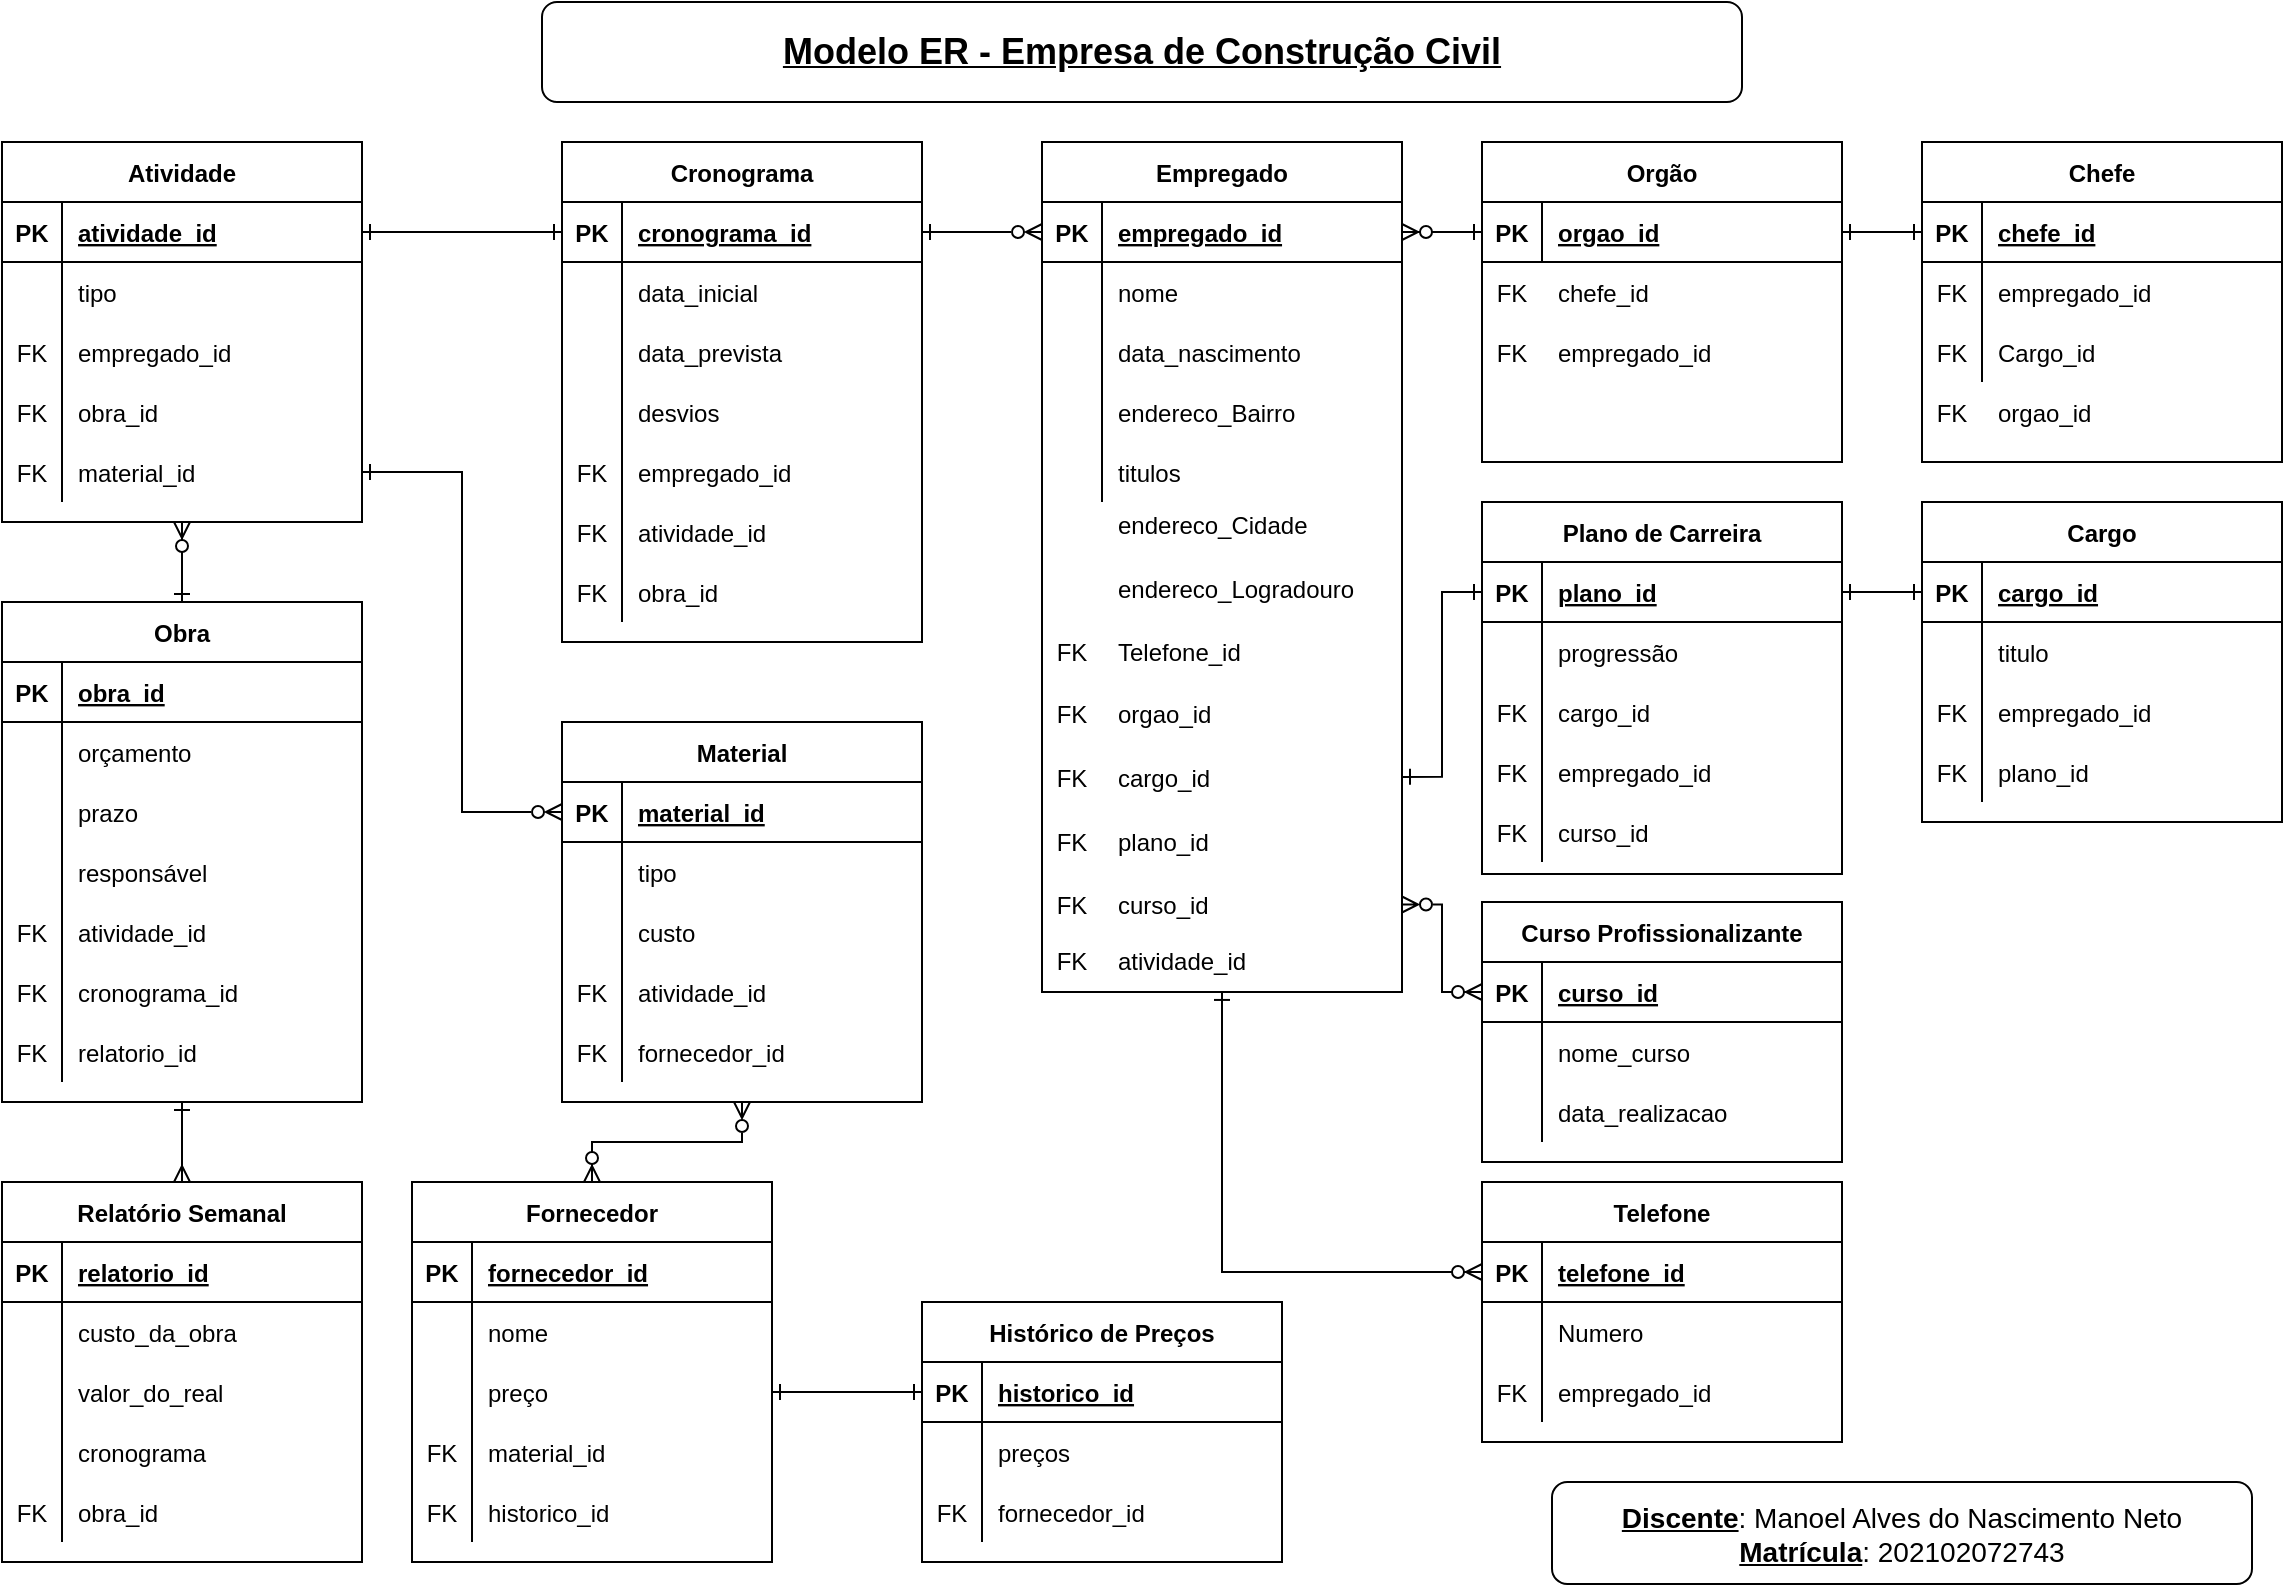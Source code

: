 <mxfile version="15.4.3" type="github">
  <diagram id="XuMGc6kauEwP0xBruHN6" name="Page-1">
    <mxGraphModel dx="1296" dy="714" grid="1" gridSize="10" guides="1" tooltips="1" connect="1" arrows="1" fold="1" page="1" pageScale="1" pageWidth="1169" pageHeight="827" math="0" shadow="0">
      <root>
        <mxCell id="0" />
        <mxCell id="1" parent="0" />
        <mxCell id="fsgz1HRYoz0x8cUBC16A-72" value="Chefe" style="shape=table;startSize=30;container=1;collapsible=1;childLayout=tableLayout;fixedRows=1;rowLines=0;fontStyle=1;align=center;resizeLast=1;" vertex="1" parent="1">
          <mxGeometry x="975" y="80" width="180" height="160" as="geometry" />
        </mxCell>
        <mxCell id="fsgz1HRYoz0x8cUBC16A-73" value="" style="shape=partialRectangle;collapsible=0;dropTarget=0;pointerEvents=0;fillColor=none;top=0;left=0;bottom=1;right=0;points=[[0,0.5],[1,0.5]];portConstraint=eastwest;" vertex="1" parent="fsgz1HRYoz0x8cUBC16A-72">
          <mxGeometry y="30" width="180" height="30" as="geometry" />
        </mxCell>
        <mxCell id="fsgz1HRYoz0x8cUBC16A-74" value="PK" style="shape=partialRectangle;connectable=0;fillColor=none;top=0;left=0;bottom=0;right=0;fontStyle=1;overflow=hidden;" vertex="1" parent="fsgz1HRYoz0x8cUBC16A-73">
          <mxGeometry width="30" height="30" as="geometry">
            <mxRectangle width="30" height="30" as="alternateBounds" />
          </mxGeometry>
        </mxCell>
        <mxCell id="fsgz1HRYoz0x8cUBC16A-75" value="chefe_id" style="shape=partialRectangle;connectable=0;fillColor=none;top=0;left=0;bottom=0;right=0;align=left;spacingLeft=6;fontStyle=5;overflow=hidden;" vertex="1" parent="fsgz1HRYoz0x8cUBC16A-73">
          <mxGeometry x="30" width="150" height="30" as="geometry">
            <mxRectangle width="150" height="30" as="alternateBounds" />
          </mxGeometry>
        </mxCell>
        <mxCell id="fsgz1HRYoz0x8cUBC16A-76" value="" style="shape=partialRectangle;collapsible=0;dropTarget=0;pointerEvents=0;fillColor=none;top=0;left=0;bottom=0;right=0;points=[[0,0.5],[1,0.5]];portConstraint=eastwest;" vertex="1" parent="fsgz1HRYoz0x8cUBC16A-72">
          <mxGeometry y="60" width="180" height="30" as="geometry" />
        </mxCell>
        <mxCell id="fsgz1HRYoz0x8cUBC16A-77" value="FK" style="shape=partialRectangle;connectable=0;fillColor=none;top=0;left=0;bottom=0;right=0;editable=1;overflow=hidden;" vertex="1" parent="fsgz1HRYoz0x8cUBC16A-76">
          <mxGeometry width="30" height="30" as="geometry">
            <mxRectangle width="30" height="30" as="alternateBounds" />
          </mxGeometry>
        </mxCell>
        <mxCell id="fsgz1HRYoz0x8cUBC16A-78" value="empregado_id" style="shape=partialRectangle;connectable=0;fillColor=none;top=0;left=0;bottom=0;right=0;align=left;spacingLeft=6;overflow=hidden;" vertex="1" parent="fsgz1HRYoz0x8cUBC16A-76">
          <mxGeometry x="30" width="150" height="30" as="geometry">
            <mxRectangle width="150" height="30" as="alternateBounds" />
          </mxGeometry>
        </mxCell>
        <mxCell id="fsgz1HRYoz0x8cUBC16A-82" value="" style="shape=partialRectangle;collapsible=0;dropTarget=0;pointerEvents=0;fillColor=none;top=0;left=0;bottom=0;right=0;points=[[0,0.5],[1,0.5]];portConstraint=eastwest;" vertex="1" parent="fsgz1HRYoz0x8cUBC16A-72">
          <mxGeometry y="90" width="180" height="30" as="geometry" />
        </mxCell>
        <mxCell id="fsgz1HRYoz0x8cUBC16A-83" value="FK" style="shape=partialRectangle;connectable=0;fillColor=none;top=0;left=0;bottom=0;right=0;editable=1;overflow=hidden;" vertex="1" parent="fsgz1HRYoz0x8cUBC16A-82">
          <mxGeometry width="30" height="30" as="geometry">
            <mxRectangle width="30" height="30" as="alternateBounds" />
          </mxGeometry>
        </mxCell>
        <mxCell id="fsgz1HRYoz0x8cUBC16A-84" value="Cargo_id" style="shape=partialRectangle;connectable=0;fillColor=none;top=0;left=0;bottom=0;right=0;align=left;spacingLeft=6;overflow=hidden;" vertex="1" parent="fsgz1HRYoz0x8cUBC16A-82">
          <mxGeometry x="30" width="150" height="30" as="geometry">
            <mxRectangle width="150" height="30" as="alternateBounds" />
          </mxGeometry>
        </mxCell>
        <mxCell id="fsgz1HRYoz0x8cUBC16A-87" value="Orgão" style="shape=table;startSize=30;container=1;collapsible=1;childLayout=tableLayout;fixedRows=1;rowLines=0;fontStyle=1;align=center;resizeLast=1;" vertex="1" parent="1">
          <mxGeometry x="755" y="80" width="180" height="160" as="geometry" />
        </mxCell>
        <mxCell id="fsgz1HRYoz0x8cUBC16A-88" value="" style="shape=partialRectangle;collapsible=0;dropTarget=0;pointerEvents=0;fillColor=none;top=0;left=0;bottom=1;right=0;points=[[0,0.5],[1,0.5]];portConstraint=eastwest;" vertex="1" parent="fsgz1HRYoz0x8cUBC16A-87">
          <mxGeometry y="30" width="180" height="30" as="geometry" />
        </mxCell>
        <mxCell id="fsgz1HRYoz0x8cUBC16A-89" value="PK" style="shape=partialRectangle;connectable=0;fillColor=none;top=0;left=0;bottom=0;right=0;fontStyle=1;overflow=hidden;" vertex="1" parent="fsgz1HRYoz0x8cUBC16A-88">
          <mxGeometry width="30" height="30" as="geometry">
            <mxRectangle width="30" height="30" as="alternateBounds" />
          </mxGeometry>
        </mxCell>
        <mxCell id="fsgz1HRYoz0x8cUBC16A-90" value="orgao_id" style="shape=partialRectangle;connectable=0;fillColor=none;top=0;left=0;bottom=0;right=0;align=left;spacingLeft=6;fontStyle=5;overflow=hidden;" vertex="1" parent="fsgz1HRYoz0x8cUBC16A-88">
          <mxGeometry x="30" width="150" height="30" as="geometry">
            <mxRectangle width="150" height="30" as="alternateBounds" />
          </mxGeometry>
        </mxCell>
        <mxCell id="fsgz1HRYoz0x8cUBC16A-102" value="" style="fontSize=12;html=1;endArrow=ERone;startArrow=ERone;rounded=0;verticalAlign=middle;entryX=1;entryY=0.5;entryDx=0;entryDy=0;exitX=0;exitY=0.5;exitDx=0;exitDy=0;startFill=0;endFill=0;" edge="1" parent="1" source="fsgz1HRYoz0x8cUBC16A-73" target="fsgz1HRYoz0x8cUBC16A-88">
          <mxGeometry width="100" height="100" relative="1" as="geometry">
            <mxPoint x="675" y="370" as="sourcePoint" />
            <mxPoint x="775" y="270" as="targetPoint" />
          </mxGeometry>
        </mxCell>
        <mxCell id="fsgz1HRYoz0x8cUBC16A-104" style="edgeStyle=none;rounded=0;orthogonalLoop=1;jettySize=auto;html=1;entryX=0;entryY=0.5;entryDx=0;entryDy=0;startArrow=ERzeroToMany;startFill=1;endArrow=ERone;endFill=0;verticalAlign=middle;exitX=1;exitY=0.5;exitDx=0;exitDy=0;" edge="1" parent="1" source="fsgz1HRYoz0x8cUBC16A-60" target="fsgz1HRYoz0x8cUBC16A-88">
          <mxGeometry relative="1" as="geometry" />
        </mxCell>
        <mxCell id="fsgz1HRYoz0x8cUBC16A-131" value="Cargo" style="shape=table;startSize=30;container=1;collapsible=1;childLayout=tableLayout;fixedRows=1;rowLines=0;fontStyle=1;align=center;resizeLast=1;" vertex="1" parent="1">
          <mxGeometry x="975" y="260" width="180" height="160" as="geometry" />
        </mxCell>
        <mxCell id="fsgz1HRYoz0x8cUBC16A-132" value="" style="shape=partialRectangle;collapsible=0;dropTarget=0;pointerEvents=0;fillColor=none;top=0;left=0;bottom=1;right=0;points=[[0,0.5],[1,0.5]];portConstraint=eastwest;" vertex="1" parent="fsgz1HRYoz0x8cUBC16A-131">
          <mxGeometry y="30" width="180" height="30" as="geometry" />
        </mxCell>
        <mxCell id="fsgz1HRYoz0x8cUBC16A-133" value="PK" style="shape=partialRectangle;connectable=0;fillColor=none;top=0;left=0;bottom=0;right=0;fontStyle=1;overflow=hidden;" vertex="1" parent="fsgz1HRYoz0x8cUBC16A-132">
          <mxGeometry width="30" height="30" as="geometry">
            <mxRectangle width="30" height="30" as="alternateBounds" />
          </mxGeometry>
        </mxCell>
        <mxCell id="fsgz1HRYoz0x8cUBC16A-134" value="cargo_id" style="shape=partialRectangle;connectable=0;fillColor=none;top=0;left=0;bottom=0;right=0;align=left;spacingLeft=6;fontStyle=5;overflow=hidden;" vertex="1" parent="fsgz1HRYoz0x8cUBC16A-132">
          <mxGeometry x="30" width="150" height="30" as="geometry">
            <mxRectangle width="150" height="30" as="alternateBounds" />
          </mxGeometry>
        </mxCell>
        <mxCell id="fsgz1HRYoz0x8cUBC16A-135" value="" style="shape=partialRectangle;collapsible=0;dropTarget=0;pointerEvents=0;fillColor=none;top=0;left=0;bottom=0;right=0;points=[[0,0.5],[1,0.5]];portConstraint=eastwest;" vertex="1" parent="fsgz1HRYoz0x8cUBC16A-131">
          <mxGeometry y="60" width="180" height="30" as="geometry" />
        </mxCell>
        <mxCell id="fsgz1HRYoz0x8cUBC16A-136" value="" style="shape=partialRectangle;connectable=0;fillColor=none;top=0;left=0;bottom=0;right=0;editable=1;overflow=hidden;" vertex="1" parent="fsgz1HRYoz0x8cUBC16A-135">
          <mxGeometry width="30" height="30" as="geometry">
            <mxRectangle width="30" height="30" as="alternateBounds" />
          </mxGeometry>
        </mxCell>
        <mxCell id="fsgz1HRYoz0x8cUBC16A-137" value="titulo" style="shape=partialRectangle;connectable=0;fillColor=none;top=0;left=0;bottom=0;right=0;align=left;spacingLeft=6;overflow=hidden;" vertex="1" parent="fsgz1HRYoz0x8cUBC16A-135">
          <mxGeometry x="30" width="150" height="30" as="geometry">
            <mxRectangle width="150" height="30" as="alternateBounds" />
          </mxGeometry>
        </mxCell>
        <mxCell id="fsgz1HRYoz0x8cUBC16A-351" value="" style="shape=partialRectangle;collapsible=0;dropTarget=0;pointerEvents=0;fillColor=none;top=0;left=0;bottom=0;right=0;points=[[0,0.5],[1,0.5]];portConstraint=eastwest;" vertex="1" parent="fsgz1HRYoz0x8cUBC16A-131">
          <mxGeometry y="90" width="180" height="30" as="geometry" />
        </mxCell>
        <mxCell id="fsgz1HRYoz0x8cUBC16A-352" value="FK" style="shape=partialRectangle;connectable=0;fillColor=none;top=0;left=0;bottom=0;right=0;editable=1;overflow=hidden;" vertex="1" parent="fsgz1HRYoz0x8cUBC16A-351">
          <mxGeometry width="30" height="30" as="geometry">
            <mxRectangle width="30" height="30" as="alternateBounds" />
          </mxGeometry>
        </mxCell>
        <mxCell id="fsgz1HRYoz0x8cUBC16A-353" value="empregado_id" style="shape=partialRectangle;connectable=0;fillColor=none;top=0;left=0;bottom=0;right=0;align=left;spacingLeft=6;overflow=hidden;" vertex="1" parent="fsgz1HRYoz0x8cUBC16A-351">
          <mxGeometry x="30" width="150" height="30" as="geometry">
            <mxRectangle width="150" height="30" as="alternateBounds" />
          </mxGeometry>
        </mxCell>
        <mxCell id="fsgz1HRYoz0x8cUBC16A-402" value="" style="shape=partialRectangle;collapsible=0;dropTarget=0;pointerEvents=0;fillColor=none;top=0;left=0;bottom=0;right=0;points=[[0,0.5],[1,0.5]];portConstraint=eastwest;" vertex="1" parent="fsgz1HRYoz0x8cUBC16A-131">
          <mxGeometry y="120" width="180" height="30" as="geometry" />
        </mxCell>
        <mxCell id="fsgz1HRYoz0x8cUBC16A-403" value="FK" style="shape=partialRectangle;connectable=0;fillColor=none;top=0;left=0;bottom=0;right=0;editable=1;overflow=hidden;" vertex="1" parent="fsgz1HRYoz0x8cUBC16A-402">
          <mxGeometry width="30" height="30" as="geometry">
            <mxRectangle width="30" height="30" as="alternateBounds" />
          </mxGeometry>
        </mxCell>
        <mxCell id="fsgz1HRYoz0x8cUBC16A-404" value="plano_id" style="shape=partialRectangle;connectable=0;fillColor=none;top=0;left=0;bottom=0;right=0;align=left;spacingLeft=6;overflow=hidden;" vertex="1" parent="fsgz1HRYoz0x8cUBC16A-402">
          <mxGeometry x="30" width="150" height="30" as="geometry">
            <mxRectangle width="150" height="30" as="alternateBounds" />
          </mxGeometry>
        </mxCell>
        <mxCell id="fsgz1HRYoz0x8cUBC16A-148" value="" style="shape=partialRectangle;collapsible=0;dropTarget=0;pointerEvents=0;fillColor=none;top=0;left=0;bottom=0;right=0;points=[[0,0.5],[1,0.5]];portConstraint=eastwest;" vertex="1" parent="1">
          <mxGeometry x="975" y="200" width="180" height="30" as="geometry" />
        </mxCell>
        <mxCell id="fsgz1HRYoz0x8cUBC16A-149" value="FK" style="shape=partialRectangle;connectable=0;fillColor=none;top=0;left=0;bottom=0;right=0;editable=1;overflow=hidden;" vertex="1" parent="fsgz1HRYoz0x8cUBC16A-148">
          <mxGeometry width="30" height="30" as="geometry">
            <mxRectangle width="30" height="30" as="alternateBounds" />
          </mxGeometry>
        </mxCell>
        <mxCell id="fsgz1HRYoz0x8cUBC16A-150" value="orgao_id" style="shape=partialRectangle;connectable=0;fillColor=none;top=0;left=0;bottom=0;right=0;align=left;spacingLeft=6;overflow=hidden;" vertex="1" parent="fsgz1HRYoz0x8cUBC16A-148">
          <mxGeometry x="30" width="150" height="30" as="geometry">
            <mxRectangle width="150" height="30" as="alternateBounds" />
          </mxGeometry>
        </mxCell>
        <mxCell id="fsgz1HRYoz0x8cUBC16A-174" value="Obra" style="shape=table;startSize=30;container=1;collapsible=1;childLayout=tableLayout;fixedRows=1;rowLines=0;fontStyle=1;align=center;resizeLast=1;" vertex="1" parent="1">
          <mxGeometry x="15" y="310" width="180" height="250" as="geometry" />
        </mxCell>
        <mxCell id="fsgz1HRYoz0x8cUBC16A-175" value="" style="shape=partialRectangle;collapsible=0;dropTarget=0;pointerEvents=0;fillColor=none;top=0;left=0;bottom=1;right=0;points=[[0,0.5],[1,0.5]];portConstraint=eastwest;" vertex="1" parent="fsgz1HRYoz0x8cUBC16A-174">
          <mxGeometry y="30" width="180" height="30" as="geometry" />
        </mxCell>
        <mxCell id="fsgz1HRYoz0x8cUBC16A-176" value="PK" style="shape=partialRectangle;connectable=0;fillColor=none;top=0;left=0;bottom=0;right=0;fontStyle=1;overflow=hidden;" vertex="1" parent="fsgz1HRYoz0x8cUBC16A-175">
          <mxGeometry width="30" height="30" as="geometry">
            <mxRectangle width="30" height="30" as="alternateBounds" />
          </mxGeometry>
        </mxCell>
        <mxCell id="fsgz1HRYoz0x8cUBC16A-177" value="obra_id" style="shape=partialRectangle;connectable=0;fillColor=none;top=0;left=0;bottom=0;right=0;align=left;spacingLeft=6;fontStyle=5;overflow=hidden;" vertex="1" parent="fsgz1HRYoz0x8cUBC16A-175">
          <mxGeometry x="30" width="150" height="30" as="geometry">
            <mxRectangle width="150" height="30" as="alternateBounds" />
          </mxGeometry>
        </mxCell>
        <mxCell id="fsgz1HRYoz0x8cUBC16A-318" value="" style="shape=partialRectangle;collapsible=0;dropTarget=0;pointerEvents=0;fillColor=none;top=0;left=0;bottom=0;right=0;points=[[0,0.5],[1,0.5]];portConstraint=eastwest;" vertex="1" parent="fsgz1HRYoz0x8cUBC16A-174">
          <mxGeometry y="60" width="180" height="30" as="geometry" />
        </mxCell>
        <mxCell id="fsgz1HRYoz0x8cUBC16A-319" value="" style="shape=partialRectangle;connectable=0;fillColor=none;top=0;left=0;bottom=0;right=0;editable=1;overflow=hidden;" vertex="1" parent="fsgz1HRYoz0x8cUBC16A-318">
          <mxGeometry width="30" height="30" as="geometry">
            <mxRectangle width="30" height="30" as="alternateBounds" />
          </mxGeometry>
        </mxCell>
        <mxCell id="fsgz1HRYoz0x8cUBC16A-320" value="orçamento" style="shape=partialRectangle;connectable=0;fillColor=none;top=0;left=0;bottom=0;right=0;align=left;spacingLeft=6;overflow=hidden;" vertex="1" parent="fsgz1HRYoz0x8cUBC16A-318">
          <mxGeometry x="30" width="150" height="30" as="geometry">
            <mxRectangle width="150" height="30" as="alternateBounds" />
          </mxGeometry>
        </mxCell>
        <mxCell id="fsgz1HRYoz0x8cUBC16A-321" value="" style="shape=partialRectangle;collapsible=0;dropTarget=0;pointerEvents=0;fillColor=none;top=0;left=0;bottom=0;right=0;points=[[0,0.5],[1,0.5]];portConstraint=eastwest;" vertex="1" parent="fsgz1HRYoz0x8cUBC16A-174">
          <mxGeometry y="90" width="180" height="30" as="geometry" />
        </mxCell>
        <mxCell id="fsgz1HRYoz0x8cUBC16A-322" value="" style="shape=partialRectangle;connectable=0;fillColor=none;top=0;left=0;bottom=0;right=0;editable=1;overflow=hidden;" vertex="1" parent="fsgz1HRYoz0x8cUBC16A-321">
          <mxGeometry width="30" height="30" as="geometry">
            <mxRectangle width="30" height="30" as="alternateBounds" />
          </mxGeometry>
        </mxCell>
        <mxCell id="fsgz1HRYoz0x8cUBC16A-323" value="prazo" style="shape=partialRectangle;connectable=0;fillColor=none;top=0;left=0;bottom=0;right=0;align=left;spacingLeft=6;overflow=hidden;" vertex="1" parent="fsgz1HRYoz0x8cUBC16A-321">
          <mxGeometry x="30" width="150" height="30" as="geometry">
            <mxRectangle width="150" height="30" as="alternateBounds" />
          </mxGeometry>
        </mxCell>
        <mxCell id="fsgz1HRYoz0x8cUBC16A-324" value="" style="shape=partialRectangle;collapsible=0;dropTarget=0;pointerEvents=0;fillColor=none;top=0;left=0;bottom=0;right=0;points=[[0,0.5],[1,0.5]];portConstraint=eastwest;" vertex="1" parent="fsgz1HRYoz0x8cUBC16A-174">
          <mxGeometry y="120" width="180" height="30" as="geometry" />
        </mxCell>
        <mxCell id="fsgz1HRYoz0x8cUBC16A-325" value="" style="shape=partialRectangle;connectable=0;fillColor=none;top=0;left=0;bottom=0;right=0;editable=1;overflow=hidden;" vertex="1" parent="fsgz1HRYoz0x8cUBC16A-324">
          <mxGeometry width="30" height="30" as="geometry">
            <mxRectangle width="30" height="30" as="alternateBounds" />
          </mxGeometry>
        </mxCell>
        <mxCell id="fsgz1HRYoz0x8cUBC16A-326" value="responsável" style="shape=partialRectangle;connectable=0;fillColor=none;top=0;left=0;bottom=0;right=0;align=left;spacingLeft=6;overflow=hidden;" vertex="1" parent="fsgz1HRYoz0x8cUBC16A-324">
          <mxGeometry x="30" width="150" height="30" as="geometry">
            <mxRectangle width="150" height="30" as="alternateBounds" />
          </mxGeometry>
        </mxCell>
        <mxCell id="fsgz1HRYoz0x8cUBC16A-181" value="" style="shape=partialRectangle;collapsible=0;dropTarget=0;pointerEvents=0;fillColor=none;top=0;left=0;bottom=0;right=0;points=[[0,0.5],[1,0.5]];portConstraint=eastwest;" vertex="1" parent="fsgz1HRYoz0x8cUBC16A-174">
          <mxGeometry y="150" width="180" height="30" as="geometry" />
        </mxCell>
        <mxCell id="fsgz1HRYoz0x8cUBC16A-182" value="FK" style="shape=partialRectangle;connectable=0;fillColor=none;top=0;left=0;bottom=0;right=0;editable=1;overflow=hidden;" vertex="1" parent="fsgz1HRYoz0x8cUBC16A-181">
          <mxGeometry width="30" height="30" as="geometry">
            <mxRectangle width="30" height="30" as="alternateBounds" />
          </mxGeometry>
        </mxCell>
        <mxCell id="fsgz1HRYoz0x8cUBC16A-183" value="atividade_id" style="shape=partialRectangle;connectable=0;fillColor=none;top=0;left=0;bottom=0;right=0;align=left;spacingLeft=6;overflow=hidden;" vertex="1" parent="fsgz1HRYoz0x8cUBC16A-181">
          <mxGeometry x="30" width="150" height="30" as="geometry">
            <mxRectangle width="150" height="30" as="alternateBounds" />
          </mxGeometry>
        </mxCell>
        <mxCell id="fsgz1HRYoz0x8cUBC16A-366" value="" style="shape=partialRectangle;collapsible=0;dropTarget=0;pointerEvents=0;fillColor=none;top=0;left=0;bottom=0;right=0;points=[[0,0.5],[1,0.5]];portConstraint=eastwest;" vertex="1" parent="fsgz1HRYoz0x8cUBC16A-174">
          <mxGeometry y="180" width="180" height="30" as="geometry" />
        </mxCell>
        <mxCell id="fsgz1HRYoz0x8cUBC16A-367" value="FK" style="shape=partialRectangle;connectable=0;fillColor=none;top=0;left=0;bottom=0;right=0;editable=1;overflow=hidden;" vertex="1" parent="fsgz1HRYoz0x8cUBC16A-366">
          <mxGeometry width="30" height="30" as="geometry">
            <mxRectangle width="30" height="30" as="alternateBounds" />
          </mxGeometry>
        </mxCell>
        <mxCell id="fsgz1HRYoz0x8cUBC16A-368" value="cronograma_id" style="shape=partialRectangle;connectable=0;fillColor=none;top=0;left=0;bottom=0;right=0;align=left;spacingLeft=6;overflow=hidden;" vertex="1" parent="fsgz1HRYoz0x8cUBC16A-366">
          <mxGeometry x="30" width="150" height="30" as="geometry">
            <mxRectangle width="150" height="30" as="alternateBounds" />
          </mxGeometry>
        </mxCell>
        <mxCell id="fsgz1HRYoz0x8cUBC16A-369" value="" style="shape=partialRectangle;collapsible=0;dropTarget=0;pointerEvents=0;fillColor=none;top=0;left=0;bottom=0;right=0;points=[[0,0.5],[1,0.5]];portConstraint=eastwest;" vertex="1" parent="fsgz1HRYoz0x8cUBC16A-174">
          <mxGeometry y="210" width="180" height="30" as="geometry" />
        </mxCell>
        <mxCell id="fsgz1HRYoz0x8cUBC16A-370" value="FK" style="shape=partialRectangle;connectable=0;fillColor=none;top=0;left=0;bottom=0;right=0;editable=1;overflow=hidden;" vertex="1" parent="fsgz1HRYoz0x8cUBC16A-369">
          <mxGeometry width="30" height="30" as="geometry">
            <mxRectangle width="30" height="30" as="alternateBounds" />
          </mxGeometry>
        </mxCell>
        <mxCell id="fsgz1HRYoz0x8cUBC16A-371" value="relatorio_id" style="shape=partialRectangle;connectable=0;fillColor=none;top=0;left=0;bottom=0;right=0;align=left;spacingLeft=6;overflow=hidden;" vertex="1" parent="fsgz1HRYoz0x8cUBC16A-369">
          <mxGeometry x="30" width="150" height="30" as="geometry">
            <mxRectangle width="150" height="30" as="alternateBounds" />
          </mxGeometry>
        </mxCell>
        <mxCell id="fsgz1HRYoz0x8cUBC16A-201" value="Cronograma" style="shape=table;startSize=30;container=1;collapsible=1;childLayout=tableLayout;fixedRows=1;rowLines=0;fontStyle=1;align=center;resizeLast=1;" vertex="1" parent="1">
          <mxGeometry x="295" y="80" width="180" height="250" as="geometry" />
        </mxCell>
        <mxCell id="fsgz1HRYoz0x8cUBC16A-202" value="" style="shape=partialRectangle;collapsible=0;dropTarget=0;pointerEvents=0;fillColor=none;top=0;left=0;bottom=1;right=0;points=[[0,0.5],[1,0.5]];portConstraint=eastwest;" vertex="1" parent="fsgz1HRYoz0x8cUBC16A-201">
          <mxGeometry y="30" width="180" height="30" as="geometry" />
        </mxCell>
        <mxCell id="fsgz1HRYoz0x8cUBC16A-203" value="PK" style="shape=partialRectangle;connectable=0;fillColor=none;top=0;left=0;bottom=0;right=0;fontStyle=1;overflow=hidden;" vertex="1" parent="fsgz1HRYoz0x8cUBC16A-202">
          <mxGeometry width="30" height="30" as="geometry">
            <mxRectangle width="30" height="30" as="alternateBounds" />
          </mxGeometry>
        </mxCell>
        <mxCell id="fsgz1HRYoz0x8cUBC16A-204" value="cronograma_id" style="shape=partialRectangle;connectable=0;fillColor=none;top=0;left=0;bottom=0;right=0;align=left;spacingLeft=6;fontStyle=5;overflow=hidden;" vertex="1" parent="fsgz1HRYoz0x8cUBC16A-202">
          <mxGeometry x="30" width="150" height="30" as="geometry">
            <mxRectangle width="150" height="30" as="alternateBounds" />
          </mxGeometry>
        </mxCell>
        <mxCell id="fsgz1HRYoz0x8cUBC16A-208" value="" style="shape=partialRectangle;collapsible=0;dropTarget=0;pointerEvents=0;fillColor=none;top=0;left=0;bottom=0;right=0;points=[[0,0.5],[1,0.5]];portConstraint=eastwest;" vertex="1" parent="fsgz1HRYoz0x8cUBC16A-201">
          <mxGeometry y="60" width="180" height="30" as="geometry" />
        </mxCell>
        <mxCell id="fsgz1HRYoz0x8cUBC16A-209" value="" style="shape=partialRectangle;connectable=0;fillColor=none;top=0;left=0;bottom=0;right=0;editable=1;overflow=hidden;" vertex="1" parent="fsgz1HRYoz0x8cUBC16A-208">
          <mxGeometry width="30" height="30" as="geometry">
            <mxRectangle width="30" height="30" as="alternateBounds" />
          </mxGeometry>
        </mxCell>
        <mxCell id="fsgz1HRYoz0x8cUBC16A-210" value="data_inicial" style="shape=partialRectangle;connectable=0;fillColor=none;top=0;left=0;bottom=0;right=0;align=left;spacingLeft=6;overflow=hidden;" vertex="1" parent="fsgz1HRYoz0x8cUBC16A-208">
          <mxGeometry x="30" width="150" height="30" as="geometry">
            <mxRectangle width="150" height="30" as="alternateBounds" />
          </mxGeometry>
        </mxCell>
        <mxCell id="fsgz1HRYoz0x8cUBC16A-211" value="" style="shape=partialRectangle;collapsible=0;dropTarget=0;pointerEvents=0;fillColor=none;top=0;left=0;bottom=0;right=0;points=[[0,0.5],[1,0.5]];portConstraint=eastwest;" vertex="1" parent="fsgz1HRYoz0x8cUBC16A-201">
          <mxGeometry y="90" width="180" height="30" as="geometry" />
        </mxCell>
        <mxCell id="fsgz1HRYoz0x8cUBC16A-212" value="" style="shape=partialRectangle;connectable=0;fillColor=none;top=0;left=0;bottom=0;right=0;editable=1;overflow=hidden;" vertex="1" parent="fsgz1HRYoz0x8cUBC16A-211">
          <mxGeometry width="30" height="30" as="geometry">
            <mxRectangle width="30" height="30" as="alternateBounds" />
          </mxGeometry>
        </mxCell>
        <mxCell id="fsgz1HRYoz0x8cUBC16A-213" value="data_prevista" style="shape=partialRectangle;connectable=0;fillColor=none;top=0;left=0;bottom=0;right=0;align=left;spacingLeft=6;overflow=hidden;" vertex="1" parent="fsgz1HRYoz0x8cUBC16A-211">
          <mxGeometry x="30" width="150" height="30" as="geometry">
            <mxRectangle width="150" height="30" as="alternateBounds" />
          </mxGeometry>
        </mxCell>
        <mxCell id="fsgz1HRYoz0x8cUBC16A-341" value="" style="shape=partialRectangle;collapsible=0;dropTarget=0;pointerEvents=0;fillColor=none;top=0;left=0;bottom=0;right=0;points=[[0,0.5],[1,0.5]];portConstraint=eastwest;" vertex="1" parent="fsgz1HRYoz0x8cUBC16A-201">
          <mxGeometry y="120" width="180" height="30" as="geometry" />
        </mxCell>
        <mxCell id="fsgz1HRYoz0x8cUBC16A-342" value="" style="shape=partialRectangle;connectable=0;fillColor=none;top=0;left=0;bottom=0;right=0;editable=1;overflow=hidden;" vertex="1" parent="fsgz1HRYoz0x8cUBC16A-341">
          <mxGeometry width="30" height="30" as="geometry">
            <mxRectangle width="30" height="30" as="alternateBounds" />
          </mxGeometry>
        </mxCell>
        <mxCell id="fsgz1HRYoz0x8cUBC16A-343" value="desvios" style="shape=partialRectangle;connectable=0;fillColor=none;top=0;left=0;bottom=0;right=0;align=left;spacingLeft=6;overflow=hidden;" vertex="1" parent="fsgz1HRYoz0x8cUBC16A-341">
          <mxGeometry x="30" width="150" height="30" as="geometry">
            <mxRectangle width="150" height="30" as="alternateBounds" />
          </mxGeometry>
        </mxCell>
        <mxCell id="fsgz1HRYoz0x8cUBC16A-393" value="" style="shape=partialRectangle;collapsible=0;dropTarget=0;pointerEvents=0;fillColor=none;top=0;left=0;bottom=0;right=0;points=[[0,0.5],[1,0.5]];portConstraint=eastwest;" vertex="1" parent="fsgz1HRYoz0x8cUBC16A-201">
          <mxGeometry y="150" width="180" height="30" as="geometry" />
        </mxCell>
        <mxCell id="fsgz1HRYoz0x8cUBC16A-394" value="FK" style="shape=partialRectangle;connectable=0;fillColor=none;top=0;left=0;bottom=0;right=0;editable=1;overflow=hidden;" vertex="1" parent="fsgz1HRYoz0x8cUBC16A-393">
          <mxGeometry width="30" height="30" as="geometry">
            <mxRectangle width="30" height="30" as="alternateBounds" />
          </mxGeometry>
        </mxCell>
        <mxCell id="fsgz1HRYoz0x8cUBC16A-395" value="empregado_id" style="shape=partialRectangle;connectable=0;fillColor=none;top=0;left=0;bottom=0;right=0;align=left;spacingLeft=6;overflow=hidden;" vertex="1" parent="fsgz1HRYoz0x8cUBC16A-393">
          <mxGeometry x="30" width="150" height="30" as="geometry">
            <mxRectangle width="150" height="30" as="alternateBounds" />
          </mxGeometry>
        </mxCell>
        <mxCell id="fsgz1HRYoz0x8cUBC16A-396" value="" style="shape=partialRectangle;collapsible=0;dropTarget=0;pointerEvents=0;fillColor=none;top=0;left=0;bottom=0;right=0;points=[[0,0.5],[1,0.5]];portConstraint=eastwest;" vertex="1" parent="fsgz1HRYoz0x8cUBC16A-201">
          <mxGeometry y="180" width="180" height="30" as="geometry" />
        </mxCell>
        <mxCell id="fsgz1HRYoz0x8cUBC16A-397" value="FK" style="shape=partialRectangle;connectable=0;fillColor=none;top=0;left=0;bottom=0;right=0;editable=1;overflow=hidden;" vertex="1" parent="fsgz1HRYoz0x8cUBC16A-396">
          <mxGeometry width="30" height="30" as="geometry">
            <mxRectangle width="30" height="30" as="alternateBounds" />
          </mxGeometry>
        </mxCell>
        <mxCell id="fsgz1HRYoz0x8cUBC16A-398" value="atividade_id" style="shape=partialRectangle;connectable=0;fillColor=none;top=0;left=0;bottom=0;right=0;align=left;spacingLeft=6;overflow=hidden;" vertex="1" parent="fsgz1HRYoz0x8cUBC16A-396">
          <mxGeometry x="30" width="150" height="30" as="geometry">
            <mxRectangle width="150" height="30" as="alternateBounds" />
          </mxGeometry>
        </mxCell>
        <mxCell id="fsgz1HRYoz0x8cUBC16A-421" value="" style="shape=partialRectangle;collapsible=0;dropTarget=0;pointerEvents=0;fillColor=none;top=0;left=0;bottom=0;right=0;points=[[0,0.5],[1,0.5]];portConstraint=eastwest;" vertex="1" parent="fsgz1HRYoz0x8cUBC16A-201">
          <mxGeometry y="210" width="180" height="30" as="geometry" />
        </mxCell>
        <mxCell id="fsgz1HRYoz0x8cUBC16A-422" value="FK" style="shape=partialRectangle;connectable=0;fillColor=none;top=0;left=0;bottom=0;right=0;editable=1;overflow=hidden;" vertex="1" parent="fsgz1HRYoz0x8cUBC16A-421">
          <mxGeometry width="30" height="30" as="geometry">
            <mxRectangle width="30" height="30" as="alternateBounds" />
          </mxGeometry>
        </mxCell>
        <mxCell id="fsgz1HRYoz0x8cUBC16A-423" value="obra_id" style="shape=partialRectangle;connectable=0;fillColor=none;top=0;left=0;bottom=0;right=0;align=left;spacingLeft=6;overflow=hidden;" vertex="1" parent="fsgz1HRYoz0x8cUBC16A-421">
          <mxGeometry x="30" width="150" height="30" as="geometry">
            <mxRectangle width="150" height="30" as="alternateBounds" />
          </mxGeometry>
        </mxCell>
        <mxCell id="fsgz1HRYoz0x8cUBC16A-237" style="rounded=0;orthogonalLoop=1;jettySize=auto;html=1;exitX=0;exitY=0.5;exitDx=0;exitDy=0;entryX=0.5;entryY=1;entryDx=0;entryDy=0;startArrow=ERzeroToMany;startFill=1;endArrow=ERone;endFill=0;verticalAlign=middle;edgeStyle=orthogonalEdgeStyle;" edge="1" parent="1" source="fsgz1HRYoz0x8cUBC16A-268" target="fsgz1HRYoz0x8cUBC16A-59">
          <mxGeometry relative="1" as="geometry">
            <mxPoint x="535" y="680" as="sourcePoint" />
          </mxGeometry>
        </mxCell>
        <mxCell id="fsgz1HRYoz0x8cUBC16A-238" value="" style="group" vertex="1" connectable="0" parent="1">
          <mxGeometry x="15" y="80" width="180" height="180" as="geometry" />
        </mxCell>
        <mxCell id="fsgz1HRYoz0x8cUBC16A-187" value="Atividade" style="shape=table;startSize=30;container=1;collapsible=1;childLayout=tableLayout;fixedRows=1;rowLines=0;fontStyle=1;align=center;resizeLast=1;" vertex="1" parent="fsgz1HRYoz0x8cUBC16A-238">
          <mxGeometry width="180" height="190" as="geometry" />
        </mxCell>
        <mxCell id="fsgz1HRYoz0x8cUBC16A-188" value="" style="shape=partialRectangle;collapsible=0;dropTarget=0;pointerEvents=0;fillColor=none;top=0;left=0;bottom=1;right=0;points=[[0,0.5],[1,0.5]];portConstraint=eastwest;" vertex="1" parent="fsgz1HRYoz0x8cUBC16A-187">
          <mxGeometry y="30" width="180" height="30" as="geometry" />
        </mxCell>
        <mxCell id="fsgz1HRYoz0x8cUBC16A-189" value="PK" style="shape=partialRectangle;connectable=0;fillColor=none;top=0;left=0;bottom=0;right=0;fontStyle=1;overflow=hidden;" vertex="1" parent="fsgz1HRYoz0x8cUBC16A-188">
          <mxGeometry width="30" height="30" as="geometry">
            <mxRectangle width="30" height="30" as="alternateBounds" />
          </mxGeometry>
        </mxCell>
        <mxCell id="fsgz1HRYoz0x8cUBC16A-190" value="atividade_id" style="shape=partialRectangle;connectable=0;fillColor=none;top=0;left=0;bottom=0;right=0;align=left;spacingLeft=6;fontStyle=5;overflow=hidden;" vertex="1" parent="fsgz1HRYoz0x8cUBC16A-188">
          <mxGeometry x="30" width="150" height="30" as="geometry">
            <mxRectangle width="150" height="30" as="alternateBounds" />
          </mxGeometry>
        </mxCell>
        <mxCell id="fsgz1HRYoz0x8cUBC16A-399" value="" style="shape=partialRectangle;collapsible=0;dropTarget=0;pointerEvents=0;fillColor=none;top=0;left=0;bottom=0;right=0;points=[[0,0.5],[1,0.5]];portConstraint=eastwest;" vertex="1" parent="fsgz1HRYoz0x8cUBC16A-187">
          <mxGeometry y="60" width="180" height="30" as="geometry" />
        </mxCell>
        <mxCell id="fsgz1HRYoz0x8cUBC16A-400" value="" style="shape=partialRectangle;connectable=0;fillColor=none;top=0;left=0;bottom=0;right=0;editable=1;overflow=hidden;" vertex="1" parent="fsgz1HRYoz0x8cUBC16A-399">
          <mxGeometry width="30" height="30" as="geometry">
            <mxRectangle width="30" height="30" as="alternateBounds" />
          </mxGeometry>
        </mxCell>
        <mxCell id="fsgz1HRYoz0x8cUBC16A-401" value="tipo" style="shape=partialRectangle;connectable=0;fillColor=none;top=0;left=0;bottom=0;right=0;align=left;spacingLeft=6;overflow=hidden;" vertex="1" parent="fsgz1HRYoz0x8cUBC16A-399">
          <mxGeometry x="30" width="150" height="30" as="geometry">
            <mxRectangle width="150" height="30" as="alternateBounds" />
          </mxGeometry>
        </mxCell>
        <mxCell id="fsgz1HRYoz0x8cUBC16A-191" value="" style="shape=partialRectangle;collapsible=0;dropTarget=0;pointerEvents=0;fillColor=none;top=0;left=0;bottom=0;right=0;points=[[0,0.5],[1,0.5]];portConstraint=eastwest;" vertex="1" parent="fsgz1HRYoz0x8cUBC16A-187">
          <mxGeometry y="90" width="180" height="30" as="geometry" />
        </mxCell>
        <mxCell id="fsgz1HRYoz0x8cUBC16A-192" value="FK" style="shape=partialRectangle;connectable=0;fillColor=none;top=0;left=0;bottom=0;right=0;editable=1;overflow=hidden;" vertex="1" parent="fsgz1HRYoz0x8cUBC16A-191">
          <mxGeometry width="30" height="30" as="geometry">
            <mxRectangle width="30" height="30" as="alternateBounds" />
          </mxGeometry>
        </mxCell>
        <mxCell id="fsgz1HRYoz0x8cUBC16A-193" value="empregado_id" style="shape=partialRectangle;connectable=0;fillColor=none;top=0;left=0;bottom=0;right=0;align=left;spacingLeft=6;overflow=hidden;" vertex="1" parent="fsgz1HRYoz0x8cUBC16A-191">
          <mxGeometry x="30" width="150" height="30" as="geometry">
            <mxRectangle width="150" height="30" as="alternateBounds" />
          </mxGeometry>
        </mxCell>
        <mxCell id="fsgz1HRYoz0x8cUBC16A-194" value="" style="shape=partialRectangle;collapsible=0;dropTarget=0;pointerEvents=0;fillColor=none;top=0;left=0;bottom=0;right=0;points=[[0,0.5],[1,0.5]];portConstraint=eastwest;" vertex="1" parent="fsgz1HRYoz0x8cUBC16A-187">
          <mxGeometry y="120" width="180" height="30" as="geometry" />
        </mxCell>
        <mxCell id="fsgz1HRYoz0x8cUBC16A-195" value="FK" style="shape=partialRectangle;connectable=0;fillColor=none;top=0;left=0;bottom=0;right=0;editable=1;overflow=hidden;" vertex="1" parent="fsgz1HRYoz0x8cUBC16A-194">
          <mxGeometry width="30" height="30" as="geometry">
            <mxRectangle width="30" height="30" as="alternateBounds" />
          </mxGeometry>
        </mxCell>
        <mxCell id="fsgz1HRYoz0x8cUBC16A-196" value="obra_id" style="shape=partialRectangle;connectable=0;fillColor=none;top=0;left=0;bottom=0;right=0;align=left;spacingLeft=6;overflow=hidden;" vertex="1" parent="fsgz1HRYoz0x8cUBC16A-194">
          <mxGeometry x="30" width="150" height="30" as="geometry">
            <mxRectangle width="150" height="30" as="alternateBounds" />
          </mxGeometry>
        </mxCell>
        <mxCell id="fsgz1HRYoz0x8cUBC16A-345" value="" style="shape=partialRectangle;collapsible=0;dropTarget=0;pointerEvents=0;fillColor=none;top=0;left=0;bottom=0;right=0;points=[[0,0.5],[1,0.5]];portConstraint=eastwest;" vertex="1" parent="fsgz1HRYoz0x8cUBC16A-187">
          <mxGeometry y="150" width="180" height="30" as="geometry" />
        </mxCell>
        <mxCell id="fsgz1HRYoz0x8cUBC16A-346" value="FK" style="shape=partialRectangle;connectable=0;fillColor=none;top=0;left=0;bottom=0;right=0;editable=1;overflow=hidden;" vertex="1" parent="fsgz1HRYoz0x8cUBC16A-345">
          <mxGeometry width="30" height="30" as="geometry">
            <mxRectangle width="30" height="30" as="alternateBounds" />
          </mxGeometry>
        </mxCell>
        <mxCell id="fsgz1HRYoz0x8cUBC16A-347" value="material_id" style="shape=partialRectangle;connectable=0;fillColor=none;top=0;left=0;bottom=0;right=0;align=left;spacingLeft=6;overflow=hidden;" vertex="1" parent="fsgz1HRYoz0x8cUBC16A-345">
          <mxGeometry x="30" width="150" height="30" as="geometry">
            <mxRectangle width="150" height="30" as="alternateBounds" />
          </mxGeometry>
        </mxCell>
        <mxCell id="fsgz1HRYoz0x8cUBC16A-280" value="" style="edgeStyle=orthogonalEdgeStyle;rounded=0;orthogonalLoop=1;jettySize=auto;html=1;startArrow=ERone;startFill=0;endArrow=ERone;endFill=0;verticalAlign=middle;exitX=0;exitY=0.5;exitDx=0;exitDy=0;entryX=1;entryY=0.5;entryDx=0;entryDy=0;" edge="1" parent="1" source="fsgz1HRYoz0x8cUBC16A-255" target="fsgz1HRYoz0x8cUBC16A-218">
          <mxGeometry relative="1" as="geometry" />
        </mxCell>
        <mxCell id="fsgz1HRYoz0x8cUBC16A-281" style="rounded=0;orthogonalLoop=1;jettySize=auto;html=1;entryX=0;entryY=0.5;entryDx=0;entryDy=0;startArrow=ERone;startFill=0;endArrow=ERone;endFill=0;verticalAlign=middle;exitX=1;exitY=0.5;exitDx=0;exitDy=0;" edge="1" parent="1" source="fsgz1HRYoz0x8cUBC16A-255" target="fsgz1HRYoz0x8cUBC16A-132">
          <mxGeometry relative="1" as="geometry">
            <mxPoint x="945" y="270" as="sourcePoint" />
          </mxGeometry>
        </mxCell>
        <mxCell id="fsgz1HRYoz0x8cUBC16A-254" value="Plano de Carreira" style="shape=table;startSize=30;container=1;collapsible=1;childLayout=tableLayout;fixedRows=1;rowLines=0;fontStyle=1;align=center;resizeLast=1;" vertex="1" parent="1">
          <mxGeometry x="755" y="260" width="180" height="186" as="geometry" />
        </mxCell>
        <mxCell id="fsgz1HRYoz0x8cUBC16A-255" value="" style="shape=partialRectangle;collapsible=0;dropTarget=0;pointerEvents=0;fillColor=none;top=0;left=0;bottom=1;right=0;points=[[0,0.5],[1,0.5]];portConstraint=eastwest;" vertex="1" parent="fsgz1HRYoz0x8cUBC16A-254">
          <mxGeometry y="30" width="180" height="30" as="geometry" />
        </mxCell>
        <mxCell id="fsgz1HRYoz0x8cUBC16A-256" value="PK" style="shape=partialRectangle;connectable=0;fillColor=none;top=0;left=0;bottom=0;right=0;fontStyle=1;overflow=hidden;" vertex="1" parent="fsgz1HRYoz0x8cUBC16A-255">
          <mxGeometry width="30" height="30" as="geometry">
            <mxRectangle width="30" height="30" as="alternateBounds" />
          </mxGeometry>
        </mxCell>
        <mxCell id="fsgz1HRYoz0x8cUBC16A-257" value="plano_id" style="shape=partialRectangle;connectable=0;fillColor=none;top=0;left=0;bottom=0;right=0;align=left;spacingLeft=6;fontStyle=5;overflow=hidden;" vertex="1" parent="fsgz1HRYoz0x8cUBC16A-255">
          <mxGeometry x="30" width="150" height="30" as="geometry">
            <mxRectangle width="150" height="30" as="alternateBounds" />
          </mxGeometry>
        </mxCell>
        <mxCell id="fsgz1HRYoz0x8cUBC16A-427" value="" style="shape=partialRectangle;collapsible=0;dropTarget=0;pointerEvents=0;fillColor=none;top=0;left=0;bottom=0;right=0;points=[[0,0.5],[1,0.5]];portConstraint=eastwest;" vertex="1" parent="fsgz1HRYoz0x8cUBC16A-254">
          <mxGeometry y="60" width="180" height="30" as="geometry" />
        </mxCell>
        <mxCell id="fsgz1HRYoz0x8cUBC16A-428" value="" style="shape=partialRectangle;connectable=0;fillColor=none;top=0;left=0;bottom=0;right=0;editable=1;overflow=hidden;" vertex="1" parent="fsgz1HRYoz0x8cUBC16A-427">
          <mxGeometry width="30" height="30" as="geometry">
            <mxRectangle width="30" height="30" as="alternateBounds" />
          </mxGeometry>
        </mxCell>
        <mxCell id="fsgz1HRYoz0x8cUBC16A-429" value="progressão" style="shape=partialRectangle;connectable=0;fillColor=none;top=0;left=0;bottom=0;right=0;align=left;spacingLeft=6;overflow=hidden;" vertex="1" parent="fsgz1HRYoz0x8cUBC16A-427">
          <mxGeometry x="30" width="150" height="30" as="geometry">
            <mxRectangle width="150" height="30" as="alternateBounds" />
          </mxGeometry>
        </mxCell>
        <mxCell id="fsgz1HRYoz0x8cUBC16A-258" value="" style="shape=partialRectangle;collapsible=0;dropTarget=0;pointerEvents=0;fillColor=none;top=0;left=0;bottom=0;right=0;points=[[0,0.5],[1,0.5]];portConstraint=eastwest;" vertex="1" parent="fsgz1HRYoz0x8cUBC16A-254">
          <mxGeometry y="90" width="180" height="30" as="geometry" />
        </mxCell>
        <mxCell id="fsgz1HRYoz0x8cUBC16A-259" value="FK" style="shape=partialRectangle;connectable=0;fillColor=none;top=0;left=0;bottom=0;right=0;editable=1;overflow=hidden;" vertex="1" parent="fsgz1HRYoz0x8cUBC16A-258">
          <mxGeometry width="30" height="30" as="geometry">
            <mxRectangle width="30" height="30" as="alternateBounds" />
          </mxGeometry>
        </mxCell>
        <mxCell id="fsgz1HRYoz0x8cUBC16A-260" value="cargo_id" style="shape=partialRectangle;connectable=0;fillColor=none;top=0;left=0;bottom=0;right=0;align=left;spacingLeft=6;overflow=hidden;" vertex="1" parent="fsgz1HRYoz0x8cUBC16A-258">
          <mxGeometry x="30" width="150" height="30" as="geometry">
            <mxRectangle width="150" height="30" as="alternateBounds" />
          </mxGeometry>
        </mxCell>
        <mxCell id="fsgz1HRYoz0x8cUBC16A-354" value="" style="shape=partialRectangle;collapsible=0;dropTarget=0;pointerEvents=0;fillColor=none;top=0;left=0;bottom=0;right=0;points=[[0,0.5],[1,0.5]];portConstraint=eastwest;" vertex="1" parent="fsgz1HRYoz0x8cUBC16A-254">
          <mxGeometry y="120" width="180" height="30" as="geometry" />
        </mxCell>
        <mxCell id="fsgz1HRYoz0x8cUBC16A-355" value="FK" style="shape=partialRectangle;connectable=0;fillColor=none;top=0;left=0;bottom=0;right=0;editable=1;overflow=hidden;" vertex="1" parent="fsgz1HRYoz0x8cUBC16A-354">
          <mxGeometry width="30" height="30" as="geometry">
            <mxRectangle width="30" height="30" as="alternateBounds" />
          </mxGeometry>
        </mxCell>
        <mxCell id="fsgz1HRYoz0x8cUBC16A-356" value="empregado_id" style="shape=partialRectangle;connectable=0;fillColor=none;top=0;left=0;bottom=0;right=0;align=left;spacingLeft=6;overflow=hidden;" vertex="1" parent="fsgz1HRYoz0x8cUBC16A-354">
          <mxGeometry x="30" width="150" height="30" as="geometry">
            <mxRectangle width="150" height="30" as="alternateBounds" />
          </mxGeometry>
        </mxCell>
        <mxCell id="fsgz1HRYoz0x8cUBC16A-424" value="" style="shape=partialRectangle;collapsible=0;dropTarget=0;pointerEvents=0;fillColor=none;top=0;left=0;bottom=0;right=0;points=[[0,0.5],[1,0.5]];portConstraint=eastwest;" vertex="1" parent="fsgz1HRYoz0x8cUBC16A-254">
          <mxGeometry y="150" width="180" height="30" as="geometry" />
        </mxCell>
        <mxCell id="fsgz1HRYoz0x8cUBC16A-425" value="FK" style="shape=partialRectangle;connectable=0;fillColor=none;top=0;left=0;bottom=0;right=0;editable=1;overflow=hidden;" vertex="1" parent="fsgz1HRYoz0x8cUBC16A-424">
          <mxGeometry width="30" height="30" as="geometry">
            <mxRectangle width="30" height="30" as="alternateBounds" />
          </mxGeometry>
        </mxCell>
        <mxCell id="fsgz1HRYoz0x8cUBC16A-426" value="curso_id" style="shape=partialRectangle;connectable=0;fillColor=none;top=0;left=0;bottom=0;right=0;align=left;spacingLeft=6;overflow=hidden;" vertex="1" parent="fsgz1HRYoz0x8cUBC16A-424">
          <mxGeometry x="30" width="150" height="30" as="geometry">
            <mxRectangle width="150" height="30" as="alternateBounds" />
          </mxGeometry>
        </mxCell>
        <mxCell id="fsgz1HRYoz0x8cUBC16A-246" value="" style="group" vertex="1" connectable="0" parent="1">
          <mxGeometry x="755" y="460" width="180" height="130" as="geometry" />
        </mxCell>
        <mxCell id="fsgz1HRYoz0x8cUBC16A-248" value="" style="group" vertex="1" connectable="0" parent="fsgz1HRYoz0x8cUBC16A-246">
          <mxGeometry width="180" height="130" as="geometry" />
        </mxCell>
        <mxCell id="fsgz1HRYoz0x8cUBC16A-151" value="Curso Profissionalizante" style="shape=table;startSize=30;container=1;collapsible=1;childLayout=tableLayout;fixedRows=1;rowLines=0;fontStyle=1;align=center;resizeLast=1;" vertex="1" parent="fsgz1HRYoz0x8cUBC16A-248">
          <mxGeometry width="180" height="130" as="geometry" />
        </mxCell>
        <mxCell id="fsgz1HRYoz0x8cUBC16A-152" value="" style="shape=partialRectangle;collapsible=0;dropTarget=0;pointerEvents=0;fillColor=none;top=0;left=0;bottom=1;right=0;points=[[0,0.5],[1,0.5]];portConstraint=eastwest;" vertex="1" parent="fsgz1HRYoz0x8cUBC16A-151">
          <mxGeometry y="30" width="180" height="30" as="geometry" />
        </mxCell>
        <mxCell id="fsgz1HRYoz0x8cUBC16A-153" value="PK" style="shape=partialRectangle;connectable=0;fillColor=none;top=0;left=0;bottom=0;right=0;fontStyle=1;overflow=hidden;" vertex="1" parent="fsgz1HRYoz0x8cUBC16A-152">
          <mxGeometry width="30" height="30" as="geometry">
            <mxRectangle width="30" height="30" as="alternateBounds" />
          </mxGeometry>
        </mxCell>
        <mxCell id="fsgz1HRYoz0x8cUBC16A-154" value="curso_id" style="shape=partialRectangle;connectable=0;fillColor=none;top=0;left=0;bottom=0;right=0;align=left;spacingLeft=6;fontStyle=5;overflow=hidden;" vertex="1" parent="fsgz1HRYoz0x8cUBC16A-152">
          <mxGeometry x="30" width="150" height="30" as="geometry">
            <mxRectangle width="150" height="30" as="alternateBounds" />
          </mxGeometry>
        </mxCell>
        <mxCell id="fsgz1HRYoz0x8cUBC16A-155" value="" style="shape=partialRectangle;collapsible=0;dropTarget=0;pointerEvents=0;fillColor=none;top=0;left=0;bottom=0;right=0;points=[[0,0.5],[1,0.5]];portConstraint=eastwest;" vertex="1" parent="fsgz1HRYoz0x8cUBC16A-151">
          <mxGeometry y="60" width="180" height="30" as="geometry" />
        </mxCell>
        <mxCell id="fsgz1HRYoz0x8cUBC16A-156" value="" style="shape=partialRectangle;connectable=0;fillColor=none;top=0;left=0;bottom=0;right=0;editable=1;overflow=hidden;" vertex="1" parent="fsgz1HRYoz0x8cUBC16A-155">
          <mxGeometry width="30" height="30" as="geometry">
            <mxRectangle width="30" height="30" as="alternateBounds" />
          </mxGeometry>
        </mxCell>
        <mxCell id="fsgz1HRYoz0x8cUBC16A-157" value="nome_curso" style="shape=partialRectangle;connectable=0;fillColor=none;top=0;left=0;bottom=0;right=0;align=left;spacingLeft=6;overflow=hidden;" vertex="1" parent="fsgz1HRYoz0x8cUBC16A-155">
          <mxGeometry x="30" width="150" height="30" as="geometry">
            <mxRectangle width="150" height="30" as="alternateBounds" />
          </mxGeometry>
        </mxCell>
        <mxCell id="fsgz1HRYoz0x8cUBC16A-412" value="" style="shape=partialRectangle;collapsible=0;dropTarget=0;pointerEvents=0;fillColor=none;top=0;left=0;bottom=0;right=0;points=[[0,0.5],[1,0.5]];portConstraint=eastwest;" vertex="1" parent="fsgz1HRYoz0x8cUBC16A-151">
          <mxGeometry y="90" width="180" height="30" as="geometry" />
        </mxCell>
        <mxCell id="fsgz1HRYoz0x8cUBC16A-413" value="" style="shape=partialRectangle;connectable=0;fillColor=none;top=0;left=0;bottom=0;right=0;editable=1;overflow=hidden;" vertex="1" parent="fsgz1HRYoz0x8cUBC16A-412">
          <mxGeometry width="30" height="30" as="geometry">
            <mxRectangle width="30" height="30" as="alternateBounds" />
          </mxGeometry>
        </mxCell>
        <mxCell id="fsgz1HRYoz0x8cUBC16A-414" value="data_realizacao" style="shape=partialRectangle;connectable=0;fillColor=none;top=0;left=0;bottom=0;right=0;align=left;spacingLeft=6;overflow=hidden;" vertex="1" parent="fsgz1HRYoz0x8cUBC16A-412">
          <mxGeometry x="30" width="150" height="30" as="geometry">
            <mxRectangle width="150" height="30" as="alternateBounds" />
          </mxGeometry>
        </mxCell>
        <mxCell id="fsgz1HRYoz0x8cUBC16A-240" value="" style="shape=partialRectangle;collapsible=0;dropTarget=0;pointerEvents=0;fillColor=none;top=0;left=0;bottom=0;right=0;points=[[0,0.5],[1,0.5]];portConstraint=eastwest;" vertex="1" parent="fsgz1HRYoz0x8cUBC16A-248">
          <mxGeometry y="88.214" width="180" height="27.857" as="geometry" />
        </mxCell>
        <mxCell id="fsgz1HRYoz0x8cUBC16A-241" value="" style="shape=partialRectangle;connectable=0;fillColor=none;top=0;left=0;bottom=0;right=0;editable=1;overflow=hidden;" vertex="1" parent="fsgz1HRYoz0x8cUBC16A-240">
          <mxGeometry width="30" height="27.857" as="geometry">
            <mxRectangle width="30" height="30" as="alternateBounds" />
          </mxGeometry>
        </mxCell>
        <mxCell id="fsgz1HRYoz0x8cUBC16A-267" value="Telefone" style="shape=table;startSize=30;container=1;collapsible=1;childLayout=tableLayout;fixedRows=1;rowLines=0;fontStyle=1;align=center;resizeLast=1;" vertex="1" parent="1">
          <mxGeometry x="755" y="600" width="180" height="130" as="geometry" />
        </mxCell>
        <mxCell id="fsgz1HRYoz0x8cUBC16A-268" value="" style="shape=partialRectangle;collapsible=0;dropTarget=0;pointerEvents=0;fillColor=none;top=0;left=0;bottom=1;right=0;points=[[0,0.5],[1,0.5]];portConstraint=eastwest;" vertex="1" parent="fsgz1HRYoz0x8cUBC16A-267">
          <mxGeometry y="30" width="180" height="30" as="geometry" />
        </mxCell>
        <mxCell id="fsgz1HRYoz0x8cUBC16A-269" value="PK" style="shape=partialRectangle;connectable=0;fillColor=none;top=0;left=0;bottom=0;right=0;fontStyle=1;overflow=hidden;" vertex="1" parent="fsgz1HRYoz0x8cUBC16A-268">
          <mxGeometry width="30" height="30" as="geometry">
            <mxRectangle width="30" height="30" as="alternateBounds" />
          </mxGeometry>
        </mxCell>
        <mxCell id="fsgz1HRYoz0x8cUBC16A-270" value="telefone_id" style="shape=partialRectangle;connectable=0;fillColor=none;top=0;left=0;bottom=0;right=0;align=left;spacingLeft=6;fontStyle=5;overflow=hidden;" vertex="1" parent="fsgz1HRYoz0x8cUBC16A-268">
          <mxGeometry x="30" width="150" height="30" as="geometry">
            <mxRectangle width="150" height="30" as="alternateBounds" />
          </mxGeometry>
        </mxCell>
        <mxCell id="fsgz1HRYoz0x8cUBC16A-271" value="" style="shape=partialRectangle;collapsible=0;dropTarget=0;pointerEvents=0;fillColor=none;top=0;left=0;bottom=0;right=0;points=[[0,0.5],[1,0.5]];portConstraint=eastwest;" vertex="1" parent="fsgz1HRYoz0x8cUBC16A-267">
          <mxGeometry y="60" width="180" height="30" as="geometry" />
        </mxCell>
        <mxCell id="fsgz1HRYoz0x8cUBC16A-272" value="" style="shape=partialRectangle;connectable=0;fillColor=none;top=0;left=0;bottom=0;right=0;editable=1;overflow=hidden;" vertex="1" parent="fsgz1HRYoz0x8cUBC16A-271">
          <mxGeometry width="30" height="30" as="geometry">
            <mxRectangle width="30" height="30" as="alternateBounds" />
          </mxGeometry>
        </mxCell>
        <mxCell id="fsgz1HRYoz0x8cUBC16A-273" value="Numero" style="shape=partialRectangle;connectable=0;fillColor=none;top=0;left=0;bottom=0;right=0;align=left;spacingLeft=6;overflow=hidden;" vertex="1" parent="fsgz1HRYoz0x8cUBC16A-271">
          <mxGeometry x="30" width="150" height="30" as="geometry">
            <mxRectangle width="150" height="30" as="alternateBounds" />
          </mxGeometry>
        </mxCell>
        <mxCell id="fsgz1HRYoz0x8cUBC16A-274" value="" style="shape=partialRectangle;collapsible=0;dropTarget=0;pointerEvents=0;fillColor=none;top=0;left=0;bottom=0;right=0;points=[[0,0.5],[1,0.5]];portConstraint=eastwest;" vertex="1" parent="fsgz1HRYoz0x8cUBC16A-267">
          <mxGeometry y="90" width="180" height="30" as="geometry" />
        </mxCell>
        <mxCell id="fsgz1HRYoz0x8cUBC16A-275" value="FK" style="shape=partialRectangle;connectable=0;fillColor=none;top=0;left=0;bottom=0;right=0;editable=1;overflow=hidden;" vertex="1" parent="fsgz1HRYoz0x8cUBC16A-274">
          <mxGeometry width="30" height="30" as="geometry">
            <mxRectangle width="30" height="30" as="alternateBounds" />
          </mxGeometry>
        </mxCell>
        <mxCell id="fsgz1HRYoz0x8cUBC16A-276" value="empregado_id" style="shape=partialRectangle;connectable=0;fillColor=none;top=0;left=0;bottom=0;right=0;align=left;spacingLeft=6;overflow=hidden;" vertex="1" parent="fsgz1HRYoz0x8cUBC16A-274">
          <mxGeometry x="30" width="150" height="30" as="geometry">
            <mxRectangle width="150" height="30" as="alternateBounds" />
          </mxGeometry>
        </mxCell>
        <mxCell id="fsgz1HRYoz0x8cUBC16A-282" value="" style="shape=partialRectangle;collapsible=0;dropTarget=0;pointerEvents=0;fillColor=none;top=0;left=0;bottom=0;right=0;points=[[0,0.5],[1,0.5]];portConstraint=eastwest;" vertex="1" parent="1">
          <mxGeometry x="755" y="140" width="180" height="30" as="geometry" />
        </mxCell>
        <mxCell id="fsgz1HRYoz0x8cUBC16A-283" value="FK" style="shape=partialRectangle;connectable=0;fillColor=none;top=0;left=0;bottom=0;right=0;editable=1;overflow=hidden;" vertex="1" parent="fsgz1HRYoz0x8cUBC16A-282">
          <mxGeometry width="30" height="30" as="geometry">
            <mxRectangle width="30" height="30" as="alternateBounds" />
          </mxGeometry>
        </mxCell>
        <mxCell id="fsgz1HRYoz0x8cUBC16A-284" value="chefe_id" style="shape=partialRectangle;connectable=0;fillColor=none;top=0;left=0;bottom=0;right=0;align=left;spacingLeft=6;overflow=hidden;" vertex="1" parent="fsgz1HRYoz0x8cUBC16A-282">
          <mxGeometry x="30" width="150" height="30" as="geometry">
            <mxRectangle width="150" height="30" as="alternateBounds" />
          </mxGeometry>
        </mxCell>
        <mxCell id="fsgz1HRYoz0x8cUBC16A-285" value="" style="shape=partialRectangle;collapsible=0;dropTarget=0;pointerEvents=0;fillColor=none;top=0;left=0;bottom=0;right=0;points=[[0,0.5],[1,0.5]];portConstraint=eastwest;" vertex="1" parent="1">
          <mxGeometry x="755" y="170" width="180" height="30" as="geometry" />
        </mxCell>
        <mxCell id="fsgz1HRYoz0x8cUBC16A-286" value="FK" style="shape=partialRectangle;connectable=0;fillColor=none;top=0;left=0;bottom=0;right=0;editable=1;overflow=hidden;" vertex="1" parent="fsgz1HRYoz0x8cUBC16A-285">
          <mxGeometry width="30" height="30" as="geometry">
            <mxRectangle width="30" height="30" as="alternateBounds" />
          </mxGeometry>
        </mxCell>
        <mxCell id="fsgz1HRYoz0x8cUBC16A-287" value="empregado_id" style="shape=partialRectangle;connectable=0;fillColor=none;top=0;left=0;bottom=0;right=0;align=left;spacingLeft=6;overflow=hidden;" vertex="1" parent="fsgz1HRYoz0x8cUBC16A-285">
          <mxGeometry x="30" width="150" height="30" as="geometry">
            <mxRectangle width="150" height="30" as="alternateBounds" />
          </mxGeometry>
        </mxCell>
        <mxCell id="fsgz1HRYoz0x8cUBC16A-288" value="Material" style="shape=table;startSize=30;container=1;collapsible=1;childLayout=tableLayout;fixedRows=1;rowLines=0;fontStyle=1;align=center;resizeLast=1;" vertex="1" parent="1">
          <mxGeometry x="295" y="370" width="180" height="190" as="geometry" />
        </mxCell>
        <mxCell id="fsgz1HRYoz0x8cUBC16A-289" value="" style="shape=partialRectangle;collapsible=0;dropTarget=0;pointerEvents=0;fillColor=none;top=0;left=0;bottom=1;right=0;points=[[0,0.5],[1,0.5]];portConstraint=eastwest;" vertex="1" parent="fsgz1HRYoz0x8cUBC16A-288">
          <mxGeometry y="30" width="180" height="30" as="geometry" />
        </mxCell>
        <mxCell id="fsgz1HRYoz0x8cUBC16A-290" value="PK" style="shape=partialRectangle;connectable=0;fillColor=none;top=0;left=0;bottom=0;right=0;fontStyle=1;overflow=hidden;" vertex="1" parent="fsgz1HRYoz0x8cUBC16A-289">
          <mxGeometry width="30" height="30" as="geometry">
            <mxRectangle width="30" height="30" as="alternateBounds" />
          </mxGeometry>
        </mxCell>
        <mxCell id="fsgz1HRYoz0x8cUBC16A-291" value="material_id" style="shape=partialRectangle;connectable=0;fillColor=none;top=0;left=0;bottom=0;right=0;align=left;spacingLeft=6;fontStyle=5;overflow=hidden;" vertex="1" parent="fsgz1HRYoz0x8cUBC16A-289">
          <mxGeometry x="30" width="150" height="30" as="geometry">
            <mxRectangle width="150" height="30" as="alternateBounds" />
          </mxGeometry>
        </mxCell>
        <mxCell id="fsgz1HRYoz0x8cUBC16A-292" value="" style="shape=partialRectangle;collapsible=0;dropTarget=0;pointerEvents=0;fillColor=none;top=0;left=0;bottom=0;right=0;points=[[0,0.5],[1,0.5]];portConstraint=eastwest;" vertex="1" parent="fsgz1HRYoz0x8cUBC16A-288">
          <mxGeometry y="60" width="180" height="30" as="geometry" />
        </mxCell>
        <mxCell id="fsgz1HRYoz0x8cUBC16A-293" value="" style="shape=partialRectangle;connectable=0;fillColor=none;top=0;left=0;bottom=0;right=0;editable=1;overflow=hidden;" vertex="1" parent="fsgz1HRYoz0x8cUBC16A-292">
          <mxGeometry width="30" height="30" as="geometry">
            <mxRectangle width="30" height="30" as="alternateBounds" />
          </mxGeometry>
        </mxCell>
        <mxCell id="fsgz1HRYoz0x8cUBC16A-294" value="tipo" style="shape=partialRectangle;connectable=0;fillColor=none;top=0;left=0;bottom=0;right=0;align=left;spacingLeft=6;overflow=hidden;" vertex="1" parent="fsgz1HRYoz0x8cUBC16A-292">
          <mxGeometry x="30" width="150" height="30" as="geometry">
            <mxRectangle width="150" height="30" as="alternateBounds" />
          </mxGeometry>
        </mxCell>
        <mxCell id="fsgz1HRYoz0x8cUBC16A-295" value="" style="shape=partialRectangle;collapsible=0;dropTarget=0;pointerEvents=0;fillColor=none;top=0;left=0;bottom=0;right=0;points=[[0,0.5],[1,0.5]];portConstraint=eastwest;" vertex="1" parent="fsgz1HRYoz0x8cUBC16A-288">
          <mxGeometry y="90" width="180" height="30" as="geometry" />
        </mxCell>
        <mxCell id="fsgz1HRYoz0x8cUBC16A-296" value="" style="shape=partialRectangle;connectable=0;fillColor=none;top=0;left=0;bottom=0;right=0;editable=1;overflow=hidden;" vertex="1" parent="fsgz1HRYoz0x8cUBC16A-295">
          <mxGeometry width="30" height="30" as="geometry">
            <mxRectangle width="30" height="30" as="alternateBounds" />
          </mxGeometry>
        </mxCell>
        <mxCell id="fsgz1HRYoz0x8cUBC16A-297" value="custo" style="shape=partialRectangle;connectable=0;fillColor=none;top=0;left=0;bottom=0;right=0;align=left;spacingLeft=6;overflow=hidden;" vertex="1" parent="fsgz1HRYoz0x8cUBC16A-295">
          <mxGeometry x="30" width="150" height="30" as="geometry">
            <mxRectangle width="150" height="30" as="alternateBounds" />
          </mxGeometry>
        </mxCell>
        <mxCell id="fsgz1HRYoz0x8cUBC16A-298" value="" style="shape=partialRectangle;collapsible=0;dropTarget=0;pointerEvents=0;fillColor=none;top=0;left=0;bottom=0;right=0;points=[[0,0.5],[1,0.5]];portConstraint=eastwest;" vertex="1" parent="fsgz1HRYoz0x8cUBC16A-288">
          <mxGeometry y="120" width="180" height="30" as="geometry" />
        </mxCell>
        <mxCell id="fsgz1HRYoz0x8cUBC16A-299" value="FK" style="shape=partialRectangle;connectable=0;fillColor=none;top=0;left=0;bottom=0;right=0;editable=1;overflow=hidden;" vertex="1" parent="fsgz1HRYoz0x8cUBC16A-298">
          <mxGeometry width="30" height="30" as="geometry">
            <mxRectangle width="30" height="30" as="alternateBounds" />
          </mxGeometry>
        </mxCell>
        <mxCell id="fsgz1HRYoz0x8cUBC16A-300" value="atividade_id" style="shape=partialRectangle;connectable=0;fillColor=none;top=0;left=0;bottom=0;right=0;align=left;spacingLeft=6;overflow=hidden;" vertex="1" parent="fsgz1HRYoz0x8cUBC16A-298">
          <mxGeometry x="30" width="150" height="30" as="geometry">
            <mxRectangle width="150" height="30" as="alternateBounds" />
          </mxGeometry>
        </mxCell>
        <mxCell id="fsgz1HRYoz0x8cUBC16A-390" value="" style="shape=partialRectangle;collapsible=0;dropTarget=0;pointerEvents=0;fillColor=none;top=0;left=0;bottom=0;right=0;points=[[0,0.5],[1,0.5]];portConstraint=eastwest;" vertex="1" parent="fsgz1HRYoz0x8cUBC16A-288">
          <mxGeometry y="150" width="180" height="30" as="geometry" />
        </mxCell>
        <mxCell id="fsgz1HRYoz0x8cUBC16A-391" value="FK" style="shape=partialRectangle;connectable=0;fillColor=none;top=0;left=0;bottom=0;right=0;editable=1;overflow=hidden;" vertex="1" parent="fsgz1HRYoz0x8cUBC16A-390">
          <mxGeometry width="30" height="30" as="geometry">
            <mxRectangle width="30" height="30" as="alternateBounds" />
          </mxGeometry>
        </mxCell>
        <mxCell id="fsgz1HRYoz0x8cUBC16A-392" value="fornecedor_id" style="shape=partialRectangle;connectable=0;fillColor=none;top=0;left=0;bottom=0;right=0;align=left;spacingLeft=6;overflow=hidden;" vertex="1" parent="fsgz1HRYoz0x8cUBC16A-390">
          <mxGeometry x="30" width="150" height="30" as="geometry">
            <mxRectangle width="150" height="30" as="alternateBounds" />
          </mxGeometry>
        </mxCell>
        <mxCell id="fsgz1HRYoz0x8cUBC16A-315" value="" style="edgeStyle=orthogonalEdgeStyle;rounded=0;orthogonalLoop=1;jettySize=auto;html=1;startArrow=ERzeroToMany;startFill=1;endArrow=ERzeroToMany;endFill=0;verticalAlign=middle;entryX=0.5;entryY=1;entryDx=0;entryDy=0;exitX=0.5;exitY=0;exitDx=0;exitDy=0;" edge="1" parent="1" source="fsgz1HRYoz0x8cUBC16A-301" target="fsgz1HRYoz0x8cUBC16A-288">
          <mxGeometry relative="1" as="geometry" />
        </mxCell>
        <mxCell id="fsgz1HRYoz0x8cUBC16A-301" value="Fornecedor" style="shape=table;startSize=30;container=1;collapsible=1;childLayout=tableLayout;fixedRows=1;rowLines=0;fontStyle=1;align=center;resizeLast=1;" vertex="1" parent="1">
          <mxGeometry x="220" y="600" width="180" height="190" as="geometry" />
        </mxCell>
        <mxCell id="fsgz1HRYoz0x8cUBC16A-302" value="" style="shape=partialRectangle;collapsible=0;dropTarget=0;pointerEvents=0;fillColor=none;top=0;left=0;bottom=1;right=0;points=[[0,0.5],[1,0.5]];portConstraint=eastwest;" vertex="1" parent="fsgz1HRYoz0x8cUBC16A-301">
          <mxGeometry y="30" width="180" height="30" as="geometry" />
        </mxCell>
        <mxCell id="fsgz1HRYoz0x8cUBC16A-303" value="PK" style="shape=partialRectangle;connectable=0;fillColor=none;top=0;left=0;bottom=0;right=0;fontStyle=1;overflow=hidden;" vertex="1" parent="fsgz1HRYoz0x8cUBC16A-302">
          <mxGeometry width="30" height="30" as="geometry">
            <mxRectangle width="30" height="30" as="alternateBounds" />
          </mxGeometry>
        </mxCell>
        <mxCell id="fsgz1HRYoz0x8cUBC16A-304" value="fornecedor_id" style="shape=partialRectangle;connectable=0;fillColor=none;top=0;left=0;bottom=0;right=0;align=left;spacingLeft=6;fontStyle=5;overflow=hidden;" vertex="1" parent="fsgz1HRYoz0x8cUBC16A-302">
          <mxGeometry x="30" width="150" height="30" as="geometry">
            <mxRectangle width="150" height="30" as="alternateBounds" />
          </mxGeometry>
        </mxCell>
        <mxCell id="fsgz1HRYoz0x8cUBC16A-305" value="" style="shape=partialRectangle;collapsible=0;dropTarget=0;pointerEvents=0;fillColor=none;top=0;left=0;bottom=0;right=0;points=[[0,0.5],[1,0.5]];portConstraint=eastwest;" vertex="1" parent="fsgz1HRYoz0x8cUBC16A-301">
          <mxGeometry y="60" width="180" height="30" as="geometry" />
        </mxCell>
        <mxCell id="fsgz1HRYoz0x8cUBC16A-306" value="" style="shape=partialRectangle;connectable=0;fillColor=none;top=0;left=0;bottom=0;right=0;editable=1;overflow=hidden;" vertex="1" parent="fsgz1HRYoz0x8cUBC16A-305">
          <mxGeometry width="30" height="30" as="geometry">
            <mxRectangle width="30" height="30" as="alternateBounds" />
          </mxGeometry>
        </mxCell>
        <mxCell id="fsgz1HRYoz0x8cUBC16A-307" value="nome" style="shape=partialRectangle;connectable=0;fillColor=none;top=0;left=0;bottom=0;right=0;align=left;spacingLeft=6;overflow=hidden;" vertex="1" parent="fsgz1HRYoz0x8cUBC16A-305">
          <mxGeometry x="30" width="150" height="30" as="geometry">
            <mxRectangle width="150" height="30" as="alternateBounds" />
          </mxGeometry>
        </mxCell>
        <mxCell id="fsgz1HRYoz0x8cUBC16A-308" value="" style="shape=partialRectangle;collapsible=0;dropTarget=0;pointerEvents=0;fillColor=none;top=0;left=0;bottom=0;right=0;points=[[0,0.5],[1,0.5]];portConstraint=eastwest;" vertex="1" parent="fsgz1HRYoz0x8cUBC16A-301">
          <mxGeometry y="90" width="180" height="30" as="geometry" />
        </mxCell>
        <mxCell id="fsgz1HRYoz0x8cUBC16A-309" value="" style="shape=partialRectangle;connectable=0;fillColor=none;top=0;left=0;bottom=0;right=0;editable=1;overflow=hidden;" vertex="1" parent="fsgz1HRYoz0x8cUBC16A-308">
          <mxGeometry width="30" height="30" as="geometry">
            <mxRectangle width="30" height="30" as="alternateBounds" />
          </mxGeometry>
        </mxCell>
        <mxCell id="fsgz1HRYoz0x8cUBC16A-310" value="preço" style="shape=partialRectangle;connectable=0;fillColor=none;top=0;left=0;bottom=0;right=0;align=left;spacingLeft=6;overflow=hidden;" vertex="1" parent="fsgz1HRYoz0x8cUBC16A-308">
          <mxGeometry x="30" width="150" height="30" as="geometry">
            <mxRectangle width="150" height="30" as="alternateBounds" />
          </mxGeometry>
        </mxCell>
        <mxCell id="fsgz1HRYoz0x8cUBC16A-311" value="" style="shape=partialRectangle;collapsible=0;dropTarget=0;pointerEvents=0;fillColor=none;top=0;left=0;bottom=0;right=0;points=[[0,0.5],[1,0.5]];portConstraint=eastwest;" vertex="1" parent="fsgz1HRYoz0x8cUBC16A-301">
          <mxGeometry y="120" width="180" height="30" as="geometry" />
        </mxCell>
        <mxCell id="fsgz1HRYoz0x8cUBC16A-312" value="FK" style="shape=partialRectangle;connectable=0;fillColor=none;top=0;left=0;bottom=0;right=0;editable=1;overflow=hidden;" vertex="1" parent="fsgz1HRYoz0x8cUBC16A-311">
          <mxGeometry width="30" height="30" as="geometry">
            <mxRectangle width="30" height="30" as="alternateBounds" />
          </mxGeometry>
        </mxCell>
        <mxCell id="fsgz1HRYoz0x8cUBC16A-313" value="material_id" style="shape=partialRectangle;connectable=0;fillColor=none;top=0;left=0;bottom=0;right=0;align=left;spacingLeft=6;overflow=hidden;" vertex="1" parent="fsgz1HRYoz0x8cUBC16A-311">
          <mxGeometry x="30" width="150" height="30" as="geometry">
            <mxRectangle width="150" height="30" as="alternateBounds" />
          </mxGeometry>
        </mxCell>
        <mxCell id="fsgz1HRYoz0x8cUBC16A-386" value="" style="shape=partialRectangle;collapsible=0;dropTarget=0;pointerEvents=0;fillColor=none;top=0;left=0;bottom=0;right=0;points=[[0,0.5],[1,0.5]];portConstraint=eastwest;" vertex="1" parent="fsgz1HRYoz0x8cUBC16A-301">
          <mxGeometry y="150" width="180" height="30" as="geometry" />
        </mxCell>
        <mxCell id="fsgz1HRYoz0x8cUBC16A-387" value="FK" style="shape=partialRectangle;connectable=0;fillColor=none;top=0;left=0;bottom=0;right=0;editable=1;overflow=hidden;" vertex="1" parent="fsgz1HRYoz0x8cUBC16A-386">
          <mxGeometry width="30" height="30" as="geometry">
            <mxRectangle width="30" height="30" as="alternateBounds" />
          </mxGeometry>
        </mxCell>
        <mxCell id="fsgz1HRYoz0x8cUBC16A-388" value="historico_id" style="shape=partialRectangle;connectable=0;fillColor=none;top=0;left=0;bottom=0;right=0;align=left;spacingLeft=6;overflow=hidden;" vertex="1" parent="fsgz1HRYoz0x8cUBC16A-386">
          <mxGeometry x="30" width="150" height="30" as="geometry">
            <mxRectangle width="150" height="30" as="alternateBounds" />
          </mxGeometry>
        </mxCell>
        <mxCell id="fsgz1HRYoz0x8cUBC16A-372" value="" style="edgeStyle=orthogonalEdgeStyle;rounded=0;orthogonalLoop=1;jettySize=auto;html=1;startArrow=ERone;startFill=0;endArrow=ERmany;endFill=0;verticalAlign=middle;exitX=0.5;exitY=1;exitDx=0;exitDy=0;" edge="1" parent="1" source="fsgz1HRYoz0x8cUBC16A-174" target="fsgz1HRYoz0x8cUBC16A-328">
          <mxGeometry relative="1" as="geometry" />
        </mxCell>
        <mxCell id="fsgz1HRYoz0x8cUBC16A-328" value="Relatório Semanal" style="shape=table;startSize=30;container=1;collapsible=1;childLayout=tableLayout;fixedRows=1;rowLines=0;fontStyle=1;align=center;resizeLast=1;" vertex="1" parent="1">
          <mxGeometry x="15" y="600" width="180" height="190" as="geometry" />
        </mxCell>
        <mxCell id="fsgz1HRYoz0x8cUBC16A-329" value="" style="shape=partialRectangle;collapsible=0;dropTarget=0;pointerEvents=0;fillColor=none;top=0;left=0;bottom=1;right=0;points=[[0,0.5],[1,0.5]];portConstraint=eastwest;" vertex="1" parent="fsgz1HRYoz0x8cUBC16A-328">
          <mxGeometry y="30" width="180" height="30" as="geometry" />
        </mxCell>
        <mxCell id="fsgz1HRYoz0x8cUBC16A-330" value="PK" style="shape=partialRectangle;connectable=0;fillColor=none;top=0;left=0;bottom=0;right=0;fontStyle=1;overflow=hidden;" vertex="1" parent="fsgz1HRYoz0x8cUBC16A-329">
          <mxGeometry width="30" height="30" as="geometry">
            <mxRectangle width="30" height="30" as="alternateBounds" />
          </mxGeometry>
        </mxCell>
        <mxCell id="fsgz1HRYoz0x8cUBC16A-331" value="relatorio_id" style="shape=partialRectangle;connectable=0;fillColor=none;top=0;left=0;bottom=0;right=0;align=left;spacingLeft=6;fontStyle=5;overflow=hidden;" vertex="1" parent="fsgz1HRYoz0x8cUBC16A-329">
          <mxGeometry x="30" width="150" height="30" as="geometry">
            <mxRectangle width="150" height="30" as="alternateBounds" />
          </mxGeometry>
        </mxCell>
        <mxCell id="fsgz1HRYoz0x8cUBC16A-332" value="" style="shape=partialRectangle;collapsible=0;dropTarget=0;pointerEvents=0;fillColor=none;top=0;left=0;bottom=0;right=0;points=[[0,0.5],[1,0.5]];portConstraint=eastwest;" vertex="1" parent="fsgz1HRYoz0x8cUBC16A-328">
          <mxGeometry y="60" width="180" height="30" as="geometry" />
        </mxCell>
        <mxCell id="fsgz1HRYoz0x8cUBC16A-333" value="" style="shape=partialRectangle;connectable=0;fillColor=none;top=0;left=0;bottom=0;right=0;editable=1;overflow=hidden;" vertex="1" parent="fsgz1HRYoz0x8cUBC16A-332">
          <mxGeometry width="30" height="30" as="geometry">
            <mxRectangle width="30" height="30" as="alternateBounds" />
          </mxGeometry>
        </mxCell>
        <mxCell id="fsgz1HRYoz0x8cUBC16A-334" value="custo_da_obra" style="shape=partialRectangle;connectable=0;fillColor=none;top=0;left=0;bottom=0;right=0;align=left;spacingLeft=6;overflow=hidden;" vertex="1" parent="fsgz1HRYoz0x8cUBC16A-332">
          <mxGeometry x="30" width="150" height="30" as="geometry">
            <mxRectangle width="150" height="30" as="alternateBounds" />
          </mxGeometry>
        </mxCell>
        <mxCell id="fsgz1HRYoz0x8cUBC16A-335" value="" style="shape=partialRectangle;collapsible=0;dropTarget=0;pointerEvents=0;fillColor=none;top=0;left=0;bottom=0;right=0;points=[[0,0.5],[1,0.5]];portConstraint=eastwest;" vertex="1" parent="fsgz1HRYoz0x8cUBC16A-328">
          <mxGeometry y="90" width="180" height="30" as="geometry" />
        </mxCell>
        <mxCell id="fsgz1HRYoz0x8cUBC16A-336" value="" style="shape=partialRectangle;connectable=0;fillColor=none;top=0;left=0;bottom=0;right=0;editable=1;overflow=hidden;" vertex="1" parent="fsgz1HRYoz0x8cUBC16A-335">
          <mxGeometry width="30" height="30" as="geometry">
            <mxRectangle width="30" height="30" as="alternateBounds" />
          </mxGeometry>
        </mxCell>
        <mxCell id="fsgz1HRYoz0x8cUBC16A-337" value="valor_do_real" style="shape=partialRectangle;connectable=0;fillColor=none;top=0;left=0;bottom=0;right=0;align=left;spacingLeft=6;overflow=hidden;" vertex="1" parent="fsgz1HRYoz0x8cUBC16A-335">
          <mxGeometry x="30" width="150" height="30" as="geometry">
            <mxRectangle width="150" height="30" as="alternateBounds" />
          </mxGeometry>
        </mxCell>
        <mxCell id="fsgz1HRYoz0x8cUBC16A-338" value="" style="shape=partialRectangle;collapsible=0;dropTarget=0;pointerEvents=0;fillColor=none;top=0;left=0;bottom=0;right=0;points=[[0,0.5],[1,0.5]];portConstraint=eastwest;" vertex="1" parent="fsgz1HRYoz0x8cUBC16A-328">
          <mxGeometry y="120" width="180" height="30" as="geometry" />
        </mxCell>
        <mxCell id="fsgz1HRYoz0x8cUBC16A-339" value="" style="shape=partialRectangle;connectable=0;fillColor=none;top=0;left=0;bottom=0;right=0;editable=1;overflow=hidden;" vertex="1" parent="fsgz1HRYoz0x8cUBC16A-338">
          <mxGeometry width="30" height="30" as="geometry">
            <mxRectangle width="30" height="30" as="alternateBounds" />
          </mxGeometry>
        </mxCell>
        <mxCell id="fsgz1HRYoz0x8cUBC16A-340" value="cronograma" style="shape=partialRectangle;connectable=0;fillColor=none;top=0;left=0;bottom=0;right=0;align=left;spacingLeft=6;overflow=hidden;" vertex="1" parent="fsgz1HRYoz0x8cUBC16A-338">
          <mxGeometry x="30" width="150" height="30" as="geometry">
            <mxRectangle width="150" height="30" as="alternateBounds" />
          </mxGeometry>
        </mxCell>
        <mxCell id="fsgz1HRYoz0x8cUBC16A-363" value="" style="shape=partialRectangle;collapsible=0;dropTarget=0;pointerEvents=0;fillColor=none;top=0;left=0;bottom=0;right=0;points=[[0,0.5],[1,0.5]];portConstraint=eastwest;" vertex="1" parent="fsgz1HRYoz0x8cUBC16A-328">
          <mxGeometry y="150" width="180" height="30" as="geometry" />
        </mxCell>
        <mxCell id="fsgz1HRYoz0x8cUBC16A-364" value="FK" style="shape=partialRectangle;connectable=0;fillColor=none;top=0;left=0;bottom=0;right=0;editable=1;overflow=hidden;" vertex="1" parent="fsgz1HRYoz0x8cUBC16A-363">
          <mxGeometry width="30" height="30" as="geometry">
            <mxRectangle width="30" height="30" as="alternateBounds" />
          </mxGeometry>
        </mxCell>
        <mxCell id="fsgz1HRYoz0x8cUBC16A-365" value="obra_id" style="shape=partialRectangle;connectable=0;fillColor=none;top=0;left=0;bottom=0;right=0;align=left;spacingLeft=6;overflow=hidden;" vertex="1" parent="fsgz1HRYoz0x8cUBC16A-363">
          <mxGeometry x="30" width="150" height="30" as="geometry">
            <mxRectangle width="150" height="30" as="alternateBounds" />
          </mxGeometry>
        </mxCell>
        <mxCell id="fsgz1HRYoz0x8cUBC16A-357" value="" style="edgeStyle=orthogonalEdgeStyle;rounded=0;orthogonalLoop=1;jettySize=auto;html=1;startArrow=ERzeroToMany;startFill=1;endArrow=ERzeroToMany;endFill=0;verticalAlign=middle;" edge="1" parent="1" source="fsgz1HRYoz0x8cUBC16A-152" target="fsgz1HRYoz0x8cUBC16A-243">
          <mxGeometry relative="1" as="geometry" />
        </mxCell>
        <mxCell id="fsgz1HRYoz0x8cUBC16A-373" value="Histórico de Preços" style="shape=table;startSize=30;container=1;collapsible=1;childLayout=tableLayout;fixedRows=1;rowLines=0;fontStyle=1;align=center;resizeLast=1;" vertex="1" parent="1">
          <mxGeometry x="475" y="660" width="180" height="130" as="geometry" />
        </mxCell>
        <mxCell id="fsgz1HRYoz0x8cUBC16A-374" value="" style="shape=partialRectangle;collapsible=0;dropTarget=0;pointerEvents=0;fillColor=none;top=0;left=0;bottom=1;right=0;points=[[0,0.5],[1,0.5]];portConstraint=eastwest;" vertex="1" parent="fsgz1HRYoz0x8cUBC16A-373">
          <mxGeometry y="30" width="180" height="30" as="geometry" />
        </mxCell>
        <mxCell id="fsgz1HRYoz0x8cUBC16A-375" value="PK" style="shape=partialRectangle;connectable=0;fillColor=none;top=0;left=0;bottom=0;right=0;fontStyle=1;overflow=hidden;" vertex="1" parent="fsgz1HRYoz0x8cUBC16A-374">
          <mxGeometry width="30" height="30" as="geometry">
            <mxRectangle width="30" height="30" as="alternateBounds" />
          </mxGeometry>
        </mxCell>
        <mxCell id="fsgz1HRYoz0x8cUBC16A-376" value="historico_id" style="shape=partialRectangle;connectable=0;fillColor=none;top=0;left=0;bottom=0;right=0;align=left;spacingLeft=6;fontStyle=5;overflow=hidden;" vertex="1" parent="fsgz1HRYoz0x8cUBC16A-374">
          <mxGeometry x="30" width="150" height="30" as="geometry">
            <mxRectangle width="150" height="30" as="alternateBounds" />
          </mxGeometry>
        </mxCell>
        <mxCell id="fsgz1HRYoz0x8cUBC16A-377" value="" style="shape=partialRectangle;collapsible=0;dropTarget=0;pointerEvents=0;fillColor=none;top=0;left=0;bottom=0;right=0;points=[[0,0.5],[1,0.5]];portConstraint=eastwest;" vertex="1" parent="fsgz1HRYoz0x8cUBC16A-373">
          <mxGeometry y="60" width="180" height="30" as="geometry" />
        </mxCell>
        <mxCell id="fsgz1HRYoz0x8cUBC16A-378" value="" style="shape=partialRectangle;connectable=0;fillColor=none;top=0;left=0;bottom=0;right=0;editable=1;overflow=hidden;" vertex="1" parent="fsgz1HRYoz0x8cUBC16A-377">
          <mxGeometry width="30" height="30" as="geometry">
            <mxRectangle width="30" height="30" as="alternateBounds" />
          </mxGeometry>
        </mxCell>
        <mxCell id="fsgz1HRYoz0x8cUBC16A-379" value="preços" style="shape=partialRectangle;connectable=0;fillColor=none;top=0;left=0;bottom=0;right=0;align=left;spacingLeft=6;overflow=hidden;" vertex="1" parent="fsgz1HRYoz0x8cUBC16A-377">
          <mxGeometry x="30" width="150" height="30" as="geometry">
            <mxRectangle width="150" height="30" as="alternateBounds" />
          </mxGeometry>
        </mxCell>
        <mxCell id="fsgz1HRYoz0x8cUBC16A-380" value="" style="shape=partialRectangle;collapsible=0;dropTarget=0;pointerEvents=0;fillColor=none;top=0;left=0;bottom=0;right=0;points=[[0,0.5],[1,0.5]];portConstraint=eastwest;" vertex="1" parent="fsgz1HRYoz0x8cUBC16A-373">
          <mxGeometry y="90" width="180" height="30" as="geometry" />
        </mxCell>
        <mxCell id="fsgz1HRYoz0x8cUBC16A-381" value="FK" style="shape=partialRectangle;connectable=0;fillColor=none;top=0;left=0;bottom=0;right=0;editable=1;overflow=hidden;" vertex="1" parent="fsgz1HRYoz0x8cUBC16A-380">
          <mxGeometry width="30" height="30" as="geometry">
            <mxRectangle width="30" height="30" as="alternateBounds" />
          </mxGeometry>
        </mxCell>
        <mxCell id="fsgz1HRYoz0x8cUBC16A-382" value="fornecedor_id" style="shape=partialRectangle;connectable=0;fillColor=none;top=0;left=0;bottom=0;right=0;align=left;spacingLeft=6;overflow=hidden;" vertex="1" parent="fsgz1HRYoz0x8cUBC16A-380">
          <mxGeometry x="30" width="150" height="30" as="geometry">
            <mxRectangle width="150" height="30" as="alternateBounds" />
          </mxGeometry>
        </mxCell>
        <mxCell id="fsgz1HRYoz0x8cUBC16A-416" value="" style="edgeStyle=orthogonalEdgeStyle;rounded=0;orthogonalLoop=1;jettySize=auto;html=1;startArrow=ERone;startFill=0;endArrow=ERzeroToMany;endFill=0;verticalAlign=middle;entryX=0;entryY=0.5;entryDx=0;entryDy=0;" edge="1" parent="1" source="fsgz1HRYoz0x8cUBC16A-345" target="fsgz1HRYoz0x8cUBC16A-289">
          <mxGeometry relative="1" as="geometry" />
        </mxCell>
        <mxCell id="fsgz1HRYoz0x8cUBC16A-417" style="edgeStyle=orthogonalEdgeStyle;rounded=0;orthogonalLoop=1;jettySize=auto;html=1;exitX=0;exitY=0.5;exitDx=0;exitDy=0;startArrow=ERone;startFill=0;endArrow=ERone;endFill=0;verticalAlign=middle;" edge="1" parent="1" source="fsgz1HRYoz0x8cUBC16A-202" target="fsgz1HRYoz0x8cUBC16A-188">
          <mxGeometry relative="1" as="geometry" />
        </mxCell>
        <mxCell id="fsgz1HRYoz0x8cUBC16A-418" value="" style="edgeStyle=orthogonalEdgeStyle;rounded=0;orthogonalLoop=1;jettySize=auto;html=1;startArrow=ERone;startFill=0;endArrow=ERzeroToMany;endFill=0;verticalAlign=middle;entryX=0;entryY=0.5;entryDx=0;entryDy=0;" edge="1" parent="1" source="fsgz1HRYoz0x8cUBC16A-202" target="fsgz1HRYoz0x8cUBC16A-60">
          <mxGeometry relative="1" as="geometry" />
        </mxCell>
        <mxCell id="fsgz1HRYoz0x8cUBC16A-419" value="" style="edgeStyle=orthogonalEdgeStyle;rounded=0;orthogonalLoop=1;jettySize=auto;html=1;startArrow=ERzeroToMany;startFill=1;endArrow=ERone;endFill=0;verticalAlign=middle;entryX=0.5;entryY=0;entryDx=0;entryDy=0;" edge="1" parent="1" source="fsgz1HRYoz0x8cUBC16A-187" target="fsgz1HRYoz0x8cUBC16A-174">
          <mxGeometry relative="1" as="geometry" />
        </mxCell>
        <mxCell id="fsgz1HRYoz0x8cUBC16A-420" value="" style="edgeStyle=orthogonalEdgeStyle;rounded=0;orthogonalLoop=1;jettySize=auto;html=1;startArrow=ERone;startFill=0;endArrow=ERone;endFill=0;verticalAlign=middle;entryX=0;entryY=0.5;entryDx=0;entryDy=0;" edge="1" parent="1" source="fsgz1HRYoz0x8cUBC16A-308" target="fsgz1HRYoz0x8cUBC16A-374">
          <mxGeometry relative="1" as="geometry" />
        </mxCell>
        <mxCell id="fsgz1HRYoz0x8cUBC16A-436" value="" style="group" vertex="1" connectable="0" parent="1">
          <mxGeometry x="535" y="80" width="180" height="440" as="geometry" />
        </mxCell>
        <mxCell id="fsgz1HRYoz0x8cUBC16A-59" value="Empregado" style="shape=table;startSize=30;container=1;collapsible=1;childLayout=tableLayout;fixedRows=1;rowLines=0;fontStyle=1;align=center;resizeLast=1;" vertex="1" parent="fsgz1HRYoz0x8cUBC16A-436">
          <mxGeometry width="180" height="424.971" as="geometry" />
        </mxCell>
        <mxCell id="fsgz1HRYoz0x8cUBC16A-60" value="" style="shape=partialRectangle;collapsible=0;dropTarget=0;pointerEvents=0;fillColor=none;top=0;left=0;bottom=1;right=0;points=[[0,0.5],[1,0.5]];portConstraint=eastwest;" vertex="1" parent="fsgz1HRYoz0x8cUBC16A-59">
          <mxGeometry y="30" width="180" height="30" as="geometry" />
        </mxCell>
        <mxCell id="fsgz1HRYoz0x8cUBC16A-61" value="PK" style="shape=partialRectangle;connectable=0;fillColor=none;top=0;left=0;bottom=0;right=0;fontStyle=1;overflow=hidden;" vertex="1" parent="fsgz1HRYoz0x8cUBC16A-60">
          <mxGeometry width="30" height="30" as="geometry">
            <mxRectangle width="30" height="30" as="alternateBounds" />
          </mxGeometry>
        </mxCell>
        <mxCell id="fsgz1HRYoz0x8cUBC16A-62" value="empregado_id" style="shape=partialRectangle;connectable=0;fillColor=none;top=0;left=0;bottom=0;right=0;align=left;spacingLeft=6;fontStyle=5;overflow=hidden;" vertex="1" parent="fsgz1HRYoz0x8cUBC16A-60">
          <mxGeometry x="30" width="150" height="30" as="geometry">
            <mxRectangle width="150" height="30" as="alternateBounds" />
          </mxGeometry>
        </mxCell>
        <mxCell id="fsgz1HRYoz0x8cUBC16A-63" value="" style="shape=partialRectangle;collapsible=0;dropTarget=0;pointerEvents=0;fillColor=none;top=0;left=0;bottom=0;right=0;points=[[0,0.5],[1,0.5]];portConstraint=eastwest;" vertex="1" parent="fsgz1HRYoz0x8cUBC16A-59">
          <mxGeometry y="60" width="180" height="30" as="geometry" />
        </mxCell>
        <mxCell id="fsgz1HRYoz0x8cUBC16A-64" value="" style="shape=partialRectangle;connectable=0;fillColor=none;top=0;left=0;bottom=0;right=0;editable=1;overflow=hidden;" vertex="1" parent="fsgz1HRYoz0x8cUBC16A-63">
          <mxGeometry width="30" height="30" as="geometry">
            <mxRectangle width="30" height="30" as="alternateBounds" />
          </mxGeometry>
        </mxCell>
        <mxCell id="fsgz1HRYoz0x8cUBC16A-65" value="nome    " style="shape=partialRectangle;connectable=0;fillColor=none;top=0;left=0;bottom=0;right=0;align=left;spacingLeft=6;overflow=hidden;" vertex="1" parent="fsgz1HRYoz0x8cUBC16A-63">
          <mxGeometry x="30" width="150" height="30" as="geometry">
            <mxRectangle width="150" height="30" as="alternateBounds" />
          </mxGeometry>
        </mxCell>
        <mxCell id="fsgz1HRYoz0x8cUBC16A-66" value="" style="shape=partialRectangle;collapsible=0;dropTarget=0;pointerEvents=0;fillColor=none;top=0;left=0;bottom=0;right=0;points=[[0,0.5],[1,0.5]];portConstraint=eastwest;" vertex="1" parent="fsgz1HRYoz0x8cUBC16A-59">
          <mxGeometry y="90" width="180" height="30" as="geometry" />
        </mxCell>
        <mxCell id="fsgz1HRYoz0x8cUBC16A-67" value="" style="shape=partialRectangle;connectable=0;fillColor=none;top=0;left=0;bottom=0;right=0;editable=1;overflow=hidden;" vertex="1" parent="fsgz1HRYoz0x8cUBC16A-66">
          <mxGeometry width="30" height="30" as="geometry">
            <mxRectangle width="30" height="30" as="alternateBounds" />
          </mxGeometry>
        </mxCell>
        <mxCell id="fsgz1HRYoz0x8cUBC16A-68" value="data_nascimento" style="shape=partialRectangle;connectable=0;fillColor=none;top=0;left=0;bottom=0;right=0;align=left;spacingLeft=6;overflow=hidden;" vertex="1" parent="fsgz1HRYoz0x8cUBC16A-66">
          <mxGeometry x="30" width="150" height="30" as="geometry">
            <mxRectangle width="150" height="30" as="alternateBounds" />
          </mxGeometry>
        </mxCell>
        <mxCell id="fsgz1HRYoz0x8cUBC16A-69" value="" style="shape=partialRectangle;collapsible=0;dropTarget=0;pointerEvents=0;fillColor=none;top=0;left=0;bottom=0;right=0;points=[[0,0.5],[1,0.5]];portConstraint=eastwest;" vertex="1" parent="fsgz1HRYoz0x8cUBC16A-59">
          <mxGeometry y="120" width="180" height="30" as="geometry" />
        </mxCell>
        <mxCell id="fsgz1HRYoz0x8cUBC16A-70" value="" style="shape=partialRectangle;connectable=0;fillColor=none;top=0;left=0;bottom=0;right=0;editable=1;overflow=hidden;" vertex="1" parent="fsgz1HRYoz0x8cUBC16A-69">
          <mxGeometry width="30" height="30" as="geometry">
            <mxRectangle width="30" height="30" as="alternateBounds" />
          </mxGeometry>
        </mxCell>
        <mxCell id="fsgz1HRYoz0x8cUBC16A-71" value="endereco_Bairro" style="shape=partialRectangle;connectable=0;fillColor=none;top=0;left=0;bottom=0;right=0;align=left;spacingLeft=6;overflow=hidden;" vertex="1" parent="fsgz1HRYoz0x8cUBC16A-69">
          <mxGeometry x="30" width="150" height="30" as="geometry">
            <mxRectangle width="150" height="30" as="alternateBounds" />
          </mxGeometry>
        </mxCell>
        <mxCell id="fsgz1HRYoz0x8cUBC16A-433" value="" style="shape=partialRectangle;collapsible=0;dropTarget=0;pointerEvents=0;fillColor=none;top=0;left=0;bottom=0;right=0;points=[[0,0.5],[1,0.5]];portConstraint=eastwest;" vertex="1" parent="fsgz1HRYoz0x8cUBC16A-59">
          <mxGeometry y="150" width="180" height="30" as="geometry" />
        </mxCell>
        <mxCell id="fsgz1HRYoz0x8cUBC16A-434" value="" style="shape=partialRectangle;connectable=0;fillColor=none;top=0;left=0;bottom=0;right=0;editable=1;overflow=hidden;" vertex="1" parent="fsgz1HRYoz0x8cUBC16A-433">
          <mxGeometry width="30" height="30" as="geometry">
            <mxRectangle width="30" height="30" as="alternateBounds" />
          </mxGeometry>
        </mxCell>
        <mxCell id="fsgz1HRYoz0x8cUBC16A-435" value="titulos" style="shape=partialRectangle;connectable=0;fillColor=none;top=0;left=0;bottom=0;right=0;align=left;spacingLeft=6;overflow=hidden;" vertex="1" parent="fsgz1HRYoz0x8cUBC16A-433">
          <mxGeometry x="30" width="150" height="30" as="geometry">
            <mxRectangle width="150" height="30" as="alternateBounds" />
          </mxGeometry>
        </mxCell>
        <mxCell id="fsgz1HRYoz0x8cUBC16A-109" value="" style="shape=partialRectangle;collapsible=0;dropTarget=0;pointerEvents=0;fillColor=none;top=0;left=0;bottom=0;right=0;points=[[0,0.5],[1,0.5]];portConstraint=eastwest;" vertex="1" parent="fsgz1HRYoz0x8cUBC16A-436">
          <mxGeometry y="175.054" width="180" height="31.873" as="geometry" />
        </mxCell>
        <mxCell id="fsgz1HRYoz0x8cUBC16A-110" value="" style="shape=partialRectangle;connectable=0;fillColor=none;top=0;left=0;bottom=0;right=0;editable=1;overflow=hidden;" vertex="1" parent="fsgz1HRYoz0x8cUBC16A-109">
          <mxGeometry width="30" height="31.873" as="geometry">
            <mxRectangle width="30" height="30" as="alternateBounds" />
          </mxGeometry>
        </mxCell>
        <mxCell id="fsgz1HRYoz0x8cUBC16A-111" value="endereco_Cidade" style="shape=partialRectangle;connectable=0;fillColor=none;top=0;left=0;bottom=0;right=0;align=left;spacingLeft=6;overflow=hidden;" vertex="1" parent="fsgz1HRYoz0x8cUBC16A-109">
          <mxGeometry x="30" width="150" height="31.873" as="geometry">
            <mxRectangle width="150" height="30" as="alternateBounds" />
          </mxGeometry>
        </mxCell>
        <mxCell id="fsgz1HRYoz0x8cUBC16A-112" value="" style="shape=partialRectangle;collapsible=0;dropTarget=0;pointerEvents=0;fillColor=none;top=0;left=0;bottom=0;right=0;points=[[0,0.5],[1,0.5]];portConstraint=eastwest;" vertex="1" parent="fsgz1HRYoz0x8cUBC16A-436">
          <mxGeometry y="206.927" width="180" height="31.873" as="geometry" />
        </mxCell>
        <mxCell id="fsgz1HRYoz0x8cUBC16A-113" value="" style="shape=partialRectangle;connectable=0;fillColor=none;top=0;left=0;bottom=0;right=0;editable=1;overflow=hidden;" vertex="1" parent="fsgz1HRYoz0x8cUBC16A-112">
          <mxGeometry width="30" height="31.873" as="geometry">
            <mxRectangle width="30" height="30" as="alternateBounds" />
          </mxGeometry>
        </mxCell>
        <mxCell id="fsgz1HRYoz0x8cUBC16A-114" value="endereco_Logradouro" style="shape=partialRectangle;connectable=0;fillColor=none;top=0;left=0;bottom=0;right=0;align=left;spacingLeft=6;overflow=hidden;" vertex="1" parent="fsgz1HRYoz0x8cUBC16A-112">
          <mxGeometry x="30" width="150" height="31.873" as="geometry">
            <mxRectangle width="150" height="30" as="alternateBounds" />
          </mxGeometry>
        </mxCell>
        <mxCell id="fsgz1HRYoz0x8cUBC16A-128" value="" style="shape=partialRectangle;collapsible=0;dropTarget=0;pointerEvents=0;fillColor=none;top=0;left=0;bottom=0;right=0;points=[[0,0.5],[1,0.5]];portConstraint=eastwest;" vertex="1" parent="fsgz1HRYoz0x8cUBC16A-436">
          <mxGeometry y="269.636" width="180" height="31.873" as="geometry" />
        </mxCell>
        <mxCell id="fsgz1HRYoz0x8cUBC16A-129" value="FK" style="shape=partialRectangle;connectable=0;fillColor=none;top=0;left=0;bottom=0;right=0;editable=1;overflow=hidden;" vertex="1" parent="fsgz1HRYoz0x8cUBC16A-128">
          <mxGeometry width="30" height="31.873" as="geometry">
            <mxRectangle width="30" height="30" as="alternateBounds" />
          </mxGeometry>
        </mxCell>
        <mxCell id="fsgz1HRYoz0x8cUBC16A-130" value="orgao_id" style="shape=partialRectangle;connectable=0;fillColor=none;top=0;left=0;bottom=0;right=0;align=left;spacingLeft=6;overflow=hidden;" vertex="1" parent="fsgz1HRYoz0x8cUBC16A-128">
          <mxGeometry x="30" width="150" height="31.873" as="geometry">
            <mxRectangle width="150" height="30" as="alternateBounds" />
          </mxGeometry>
        </mxCell>
        <mxCell id="fsgz1HRYoz0x8cUBC16A-171" value="" style="shape=partialRectangle;collapsible=0;dropTarget=0;pointerEvents=0;fillColor=none;top=0;left=0;bottom=0;right=0;points=[[0,0.5],[1,0.5]];portConstraint=eastwest;" vertex="1" parent="fsgz1HRYoz0x8cUBC16A-436">
          <mxGeometry y="238.8" width="180" height="31.873" as="geometry" />
        </mxCell>
        <mxCell id="fsgz1HRYoz0x8cUBC16A-172" value="FK" style="shape=partialRectangle;connectable=0;fillColor=none;top=0;left=0;bottom=0;right=0;editable=1;overflow=hidden;" vertex="1" parent="fsgz1HRYoz0x8cUBC16A-171">
          <mxGeometry width="30" height="31.873" as="geometry">
            <mxRectangle width="30" height="30" as="alternateBounds" />
          </mxGeometry>
        </mxCell>
        <mxCell id="fsgz1HRYoz0x8cUBC16A-173" value="Telefone_id" style="shape=partialRectangle;connectable=0;fillColor=none;top=0;left=0;bottom=0;right=0;align=left;spacingLeft=6;overflow=hidden;" vertex="1" parent="fsgz1HRYoz0x8cUBC16A-171">
          <mxGeometry x="30" width="150" height="31.873" as="geometry">
            <mxRectangle width="150" height="30" as="alternateBounds" />
          </mxGeometry>
        </mxCell>
        <mxCell id="fsgz1HRYoz0x8cUBC16A-218" value="" style="shape=partialRectangle;collapsible=0;dropTarget=0;pointerEvents=0;fillColor=none;top=0;left=0;bottom=0;right=0;points=[[0,0.5],[1,0.5]];portConstraint=eastwest;" vertex="1" parent="fsgz1HRYoz0x8cUBC16A-436">
          <mxGeometry y="301.509" width="180" height="31.873" as="geometry" />
        </mxCell>
        <mxCell id="fsgz1HRYoz0x8cUBC16A-219" value="FK" style="shape=partialRectangle;connectable=0;fillColor=none;top=0;left=0;bottom=0;right=0;editable=1;overflow=hidden;" vertex="1" parent="fsgz1HRYoz0x8cUBC16A-218">
          <mxGeometry width="30" height="31.873" as="geometry">
            <mxRectangle width="30" height="30" as="alternateBounds" />
          </mxGeometry>
        </mxCell>
        <mxCell id="fsgz1HRYoz0x8cUBC16A-220" value="cargo_id" style="shape=partialRectangle;connectable=0;fillColor=none;top=0;left=0;bottom=0;right=0;align=left;spacingLeft=6;overflow=hidden;" vertex="1" parent="fsgz1HRYoz0x8cUBC16A-218">
          <mxGeometry x="30" width="150" height="31.873" as="geometry">
            <mxRectangle width="150" height="30" as="alternateBounds" />
          </mxGeometry>
        </mxCell>
        <mxCell id="fsgz1HRYoz0x8cUBC16A-243" value="" style="shape=partialRectangle;collapsible=0;dropTarget=0;pointerEvents=0;fillColor=none;top=0;left=0;bottom=0;right=0;points=[[0,0.5],[1,0.5]];portConstraint=eastwest;" vertex="1" parent="fsgz1HRYoz0x8cUBC16A-436">
          <mxGeometry y="365.254" width="180" height="31.873" as="geometry" />
        </mxCell>
        <mxCell id="fsgz1HRYoz0x8cUBC16A-244" value="FK" style="shape=partialRectangle;connectable=0;fillColor=none;top=0;left=0;bottom=0;right=0;editable=1;overflow=hidden;" vertex="1" parent="fsgz1HRYoz0x8cUBC16A-243">
          <mxGeometry width="30" height="31.873" as="geometry">
            <mxRectangle width="30" height="30" as="alternateBounds" />
          </mxGeometry>
        </mxCell>
        <mxCell id="fsgz1HRYoz0x8cUBC16A-245" value="curso_id" style="shape=partialRectangle;connectable=0;fillColor=none;top=0;left=0;bottom=0;right=0;align=left;spacingLeft=6;overflow=hidden;" vertex="1" parent="fsgz1HRYoz0x8cUBC16A-243">
          <mxGeometry x="30" width="150" height="31.873" as="geometry">
            <mxRectangle width="150" height="30" as="alternateBounds" />
          </mxGeometry>
        </mxCell>
        <mxCell id="fsgz1HRYoz0x8cUBC16A-261" value="" style="shape=partialRectangle;collapsible=0;dropTarget=0;pointerEvents=0;fillColor=none;top=0;left=0;bottom=0;right=0;points=[[0,0.5],[1,0.5]];portConstraint=eastwest;" vertex="1" parent="fsgz1HRYoz0x8cUBC16A-436">
          <mxGeometry y="333.382" width="180" height="31.873" as="geometry" />
        </mxCell>
        <mxCell id="fsgz1HRYoz0x8cUBC16A-262" value="FK" style="shape=partialRectangle;connectable=0;fillColor=none;top=0;left=0;bottom=0;right=0;editable=1;overflow=hidden;" vertex="1" parent="fsgz1HRYoz0x8cUBC16A-261">
          <mxGeometry width="30" height="31.873" as="geometry">
            <mxRectangle width="30" height="30" as="alternateBounds" />
          </mxGeometry>
        </mxCell>
        <mxCell id="fsgz1HRYoz0x8cUBC16A-263" value="plano_id" style="shape=partialRectangle;connectable=0;fillColor=none;top=0;left=0;bottom=0;right=0;align=left;spacingLeft=6;overflow=hidden;" vertex="1" parent="fsgz1HRYoz0x8cUBC16A-261">
          <mxGeometry x="30" width="150" height="31.873" as="geometry">
            <mxRectangle width="150" height="30" as="alternateBounds" />
          </mxGeometry>
        </mxCell>
        <mxCell id="fsgz1HRYoz0x8cUBC16A-460" value="" style="shape=partialRectangle;collapsible=0;dropTarget=0;pointerEvents=0;fillColor=none;top=0;left=0;bottom=0;right=0;points=[[0,0.5],[1,0.5]];portConstraint=eastwest;" vertex="1" parent="fsgz1HRYoz0x8cUBC16A-436">
          <mxGeometry y="393.127" width="180" height="31.873" as="geometry" />
        </mxCell>
        <mxCell id="fsgz1HRYoz0x8cUBC16A-461" value="FK" style="shape=partialRectangle;connectable=0;fillColor=none;top=0;left=0;bottom=0;right=0;editable=1;overflow=hidden;" vertex="1" parent="fsgz1HRYoz0x8cUBC16A-460">
          <mxGeometry width="30" height="31.873" as="geometry">
            <mxRectangle width="30" height="30" as="alternateBounds" />
          </mxGeometry>
        </mxCell>
        <mxCell id="fsgz1HRYoz0x8cUBC16A-462" value="atividade_id" style="shape=partialRectangle;connectable=0;fillColor=none;top=0;left=0;bottom=0;right=0;align=left;spacingLeft=6;overflow=hidden;" vertex="1" parent="fsgz1HRYoz0x8cUBC16A-460">
          <mxGeometry x="30" width="150" height="31.873" as="geometry">
            <mxRectangle width="150" height="30" as="alternateBounds" />
          </mxGeometry>
        </mxCell>
        <mxCell id="fsgz1HRYoz0x8cUBC16A-437" value="&lt;div style=&quot;font-size: 14px&quot;&gt;&lt;font style=&quot;font-size: 14px&quot;&gt;&lt;b&gt;&lt;u&gt;Discente&lt;/u&gt;&lt;/b&gt;: Manoel Alves do Nascimento Neto&lt;/font&gt;&lt;/div&gt;&lt;div style=&quot;font-size: 14px&quot;&gt;&lt;font style=&quot;font-size: 14px&quot;&gt;&lt;b&gt;&lt;u&gt;Matrícula&lt;/u&gt;&lt;/b&gt;: 202102072743&lt;br&gt;&lt;/font&gt;&lt;/div&gt;" style="text;html=1;strokeColor=default;fillColor=none;align=center;verticalAlign=middle;whiteSpace=wrap;rounded=1;glass=0;" vertex="1" parent="1">
          <mxGeometry x="790" y="750" width="350" height="51" as="geometry" />
        </mxCell>
        <mxCell id="fsgz1HRYoz0x8cUBC16A-438" value="Modelo ER - Empresa de Construção Civil" style="text;html=1;strokeColor=default;fillColor=none;align=center;verticalAlign=middle;whiteSpace=wrap;rounded=1;glass=0;fontStyle=5;fontSize=18;" vertex="1" parent="1">
          <mxGeometry x="285" y="10" width="600" height="50" as="geometry" />
        </mxCell>
      </root>
    </mxGraphModel>
  </diagram>
</mxfile>
